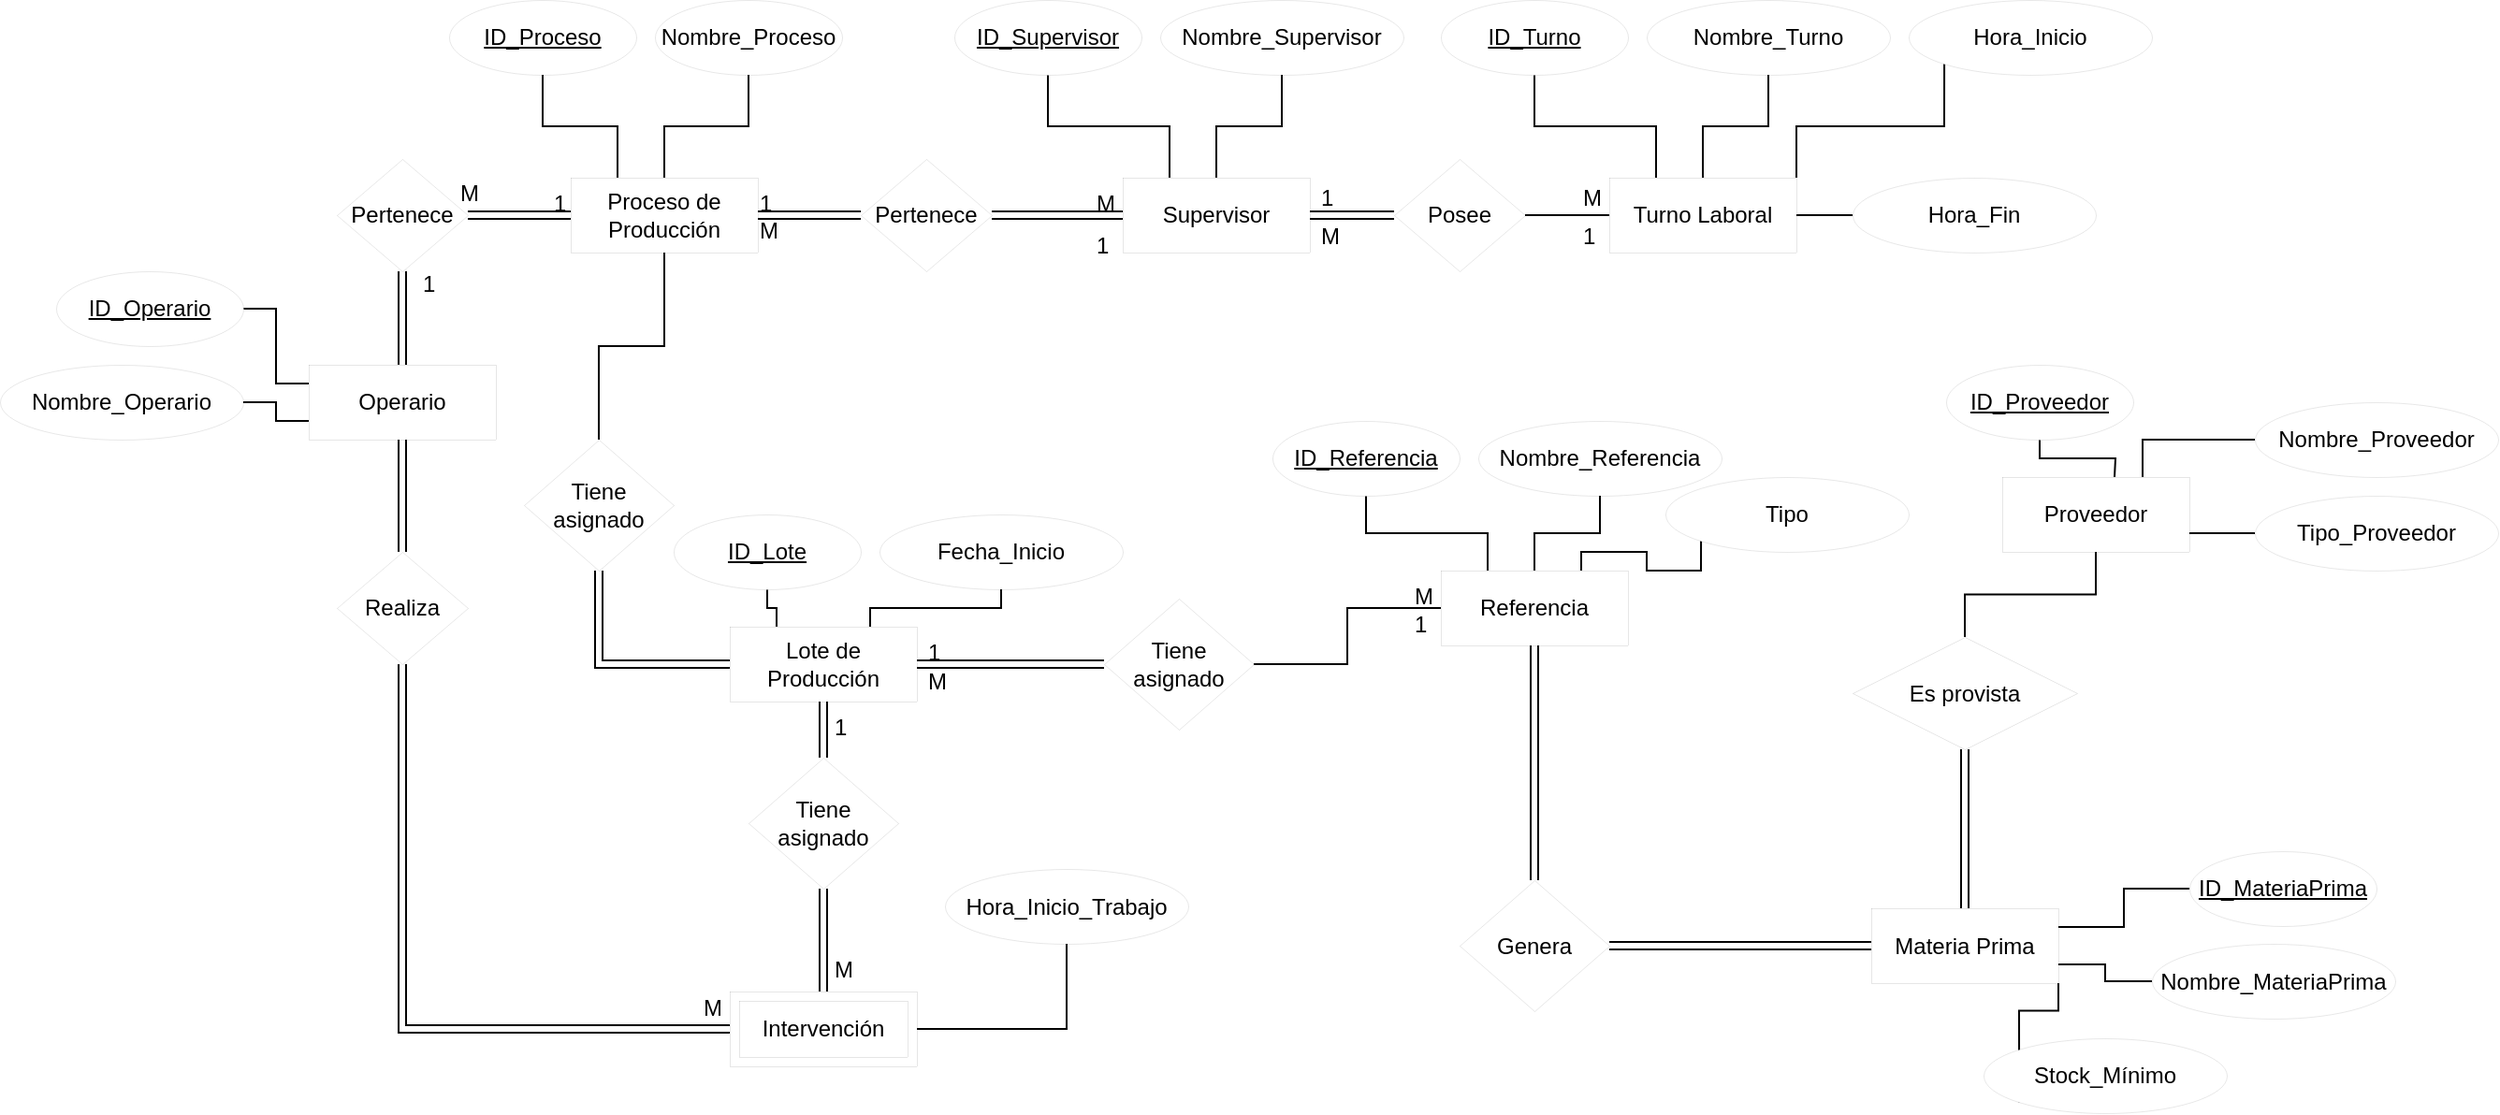 <mxfile version="20.8.23" type="github" pages="2">
  <diagram id="JAN-8_OlBslCBlcEPleI" name="Modelo Entidad Relación (Conceptual)">
    <mxGraphModel dx="2583" dy="955" grid="1" gridSize="10" guides="1" tooltips="1" connect="1" arrows="1" fold="1" page="1" pageScale="1" pageWidth="850" pageHeight="1100" math="0" shadow="0">
      <root>
        <mxCell id="0" />
        <mxCell id="1" parent="0" />
        <mxCell id="f3sFCD1UmdtiA7-tjXtM-2" value="Proceso de Producción" style="whiteSpace=wrap;html=1;align=center;dashed=1;dashPattern=12 12;strokeWidth=0;" vertex="1" parent="1">
          <mxGeometry x="175" y="580" width="100" height="40" as="geometry" />
        </mxCell>
        <mxCell id="QF-t9vaOwvS2G7b08hl--1" value="&lt;u&gt;ID_Proceso &lt;/u&gt;" style="ellipse;whiteSpace=wrap;html=1;align=center;dashed=1;dashPattern=12 12;strokeWidth=0;" vertex="1" parent="1">
          <mxGeometry x="110" y="485" width="100" height="40" as="geometry" />
        </mxCell>
        <mxCell id="QF-t9vaOwvS2G7b08hl--2" value="Nombre_Proceso" style="ellipse;whiteSpace=wrap;html=1;align=center;dashed=1;dashPattern=12 12;strokeWidth=0;" vertex="1" parent="1">
          <mxGeometry x="220" y="485" width="100" height="40" as="geometry" />
        </mxCell>
        <mxCell id="QF-t9vaOwvS2G7b08hl--4" value="" style="endArrow=none;html=1;rounded=0;exitX=0.25;exitY=0;exitDx=0;exitDy=0;entryX=0.5;entryY=1;entryDx=0;entryDy=0;edgeStyle=orthogonalEdgeStyle;elbow=vertical;" edge="1" parent="1" source="f3sFCD1UmdtiA7-tjXtM-2" target="QF-t9vaOwvS2G7b08hl--1">
          <mxGeometry relative="1" as="geometry">
            <mxPoint x="260" y="650" as="sourcePoint" />
            <mxPoint x="420" y="650" as="targetPoint" />
          </mxGeometry>
        </mxCell>
        <mxCell id="QF-t9vaOwvS2G7b08hl--5" value="" style="endArrow=none;html=1;rounded=0;exitX=0.5;exitY=0;exitDx=0;exitDy=0;entryX=0.5;entryY=1;entryDx=0;entryDy=0;edgeStyle=orthogonalEdgeStyle;" edge="1" parent="1" source="f3sFCD1UmdtiA7-tjXtM-2" target="QF-t9vaOwvS2G7b08hl--2">
          <mxGeometry relative="1" as="geometry">
            <mxPoint x="285" y="560" as="sourcePoint" />
            <mxPoint x="210" y="480" as="targetPoint" />
          </mxGeometry>
        </mxCell>
        <mxCell id="QF-t9vaOwvS2G7b08hl--6" value="Supervisor" style="whiteSpace=wrap;html=1;align=center;dashed=1;dashPattern=12 12;strokeWidth=0;" vertex="1" parent="1">
          <mxGeometry x="470" y="580" width="100" height="40" as="geometry" />
        </mxCell>
        <mxCell id="QF-t9vaOwvS2G7b08hl--8" value="Nombre_Supervisor" style="ellipse;whiteSpace=wrap;html=1;align=center;dashed=1;dashPattern=12 12;strokeWidth=0;" vertex="1" parent="1">
          <mxGeometry x="490" y="485" width="130" height="40" as="geometry" />
        </mxCell>
        <mxCell id="QF-t9vaOwvS2G7b08hl--9" value="" style="endArrow=none;html=1;rounded=0;exitX=0.25;exitY=0;exitDx=0;exitDy=0;entryX=0.5;entryY=1;entryDx=0;entryDy=0;edgeStyle=orthogonalEdgeStyle;" edge="1" parent="1" source="QF-t9vaOwvS2G7b08hl--6" target="QF-t9vaOwvS2G7b08hl--11">
          <mxGeometry relative="1" as="geometry">
            <mxPoint x="510" y="670" as="sourcePoint" />
            <mxPoint x="670" y="670" as="targetPoint" />
          </mxGeometry>
        </mxCell>
        <mxCell id="QF-t9vaOwvS2G7b08hl--10" value="" style="endArrow=none;html=1;rounded=0;exitX=0.5;exitY=0;exitDx=0;exitDy=0;entryX=0.5;entryY=1;entryDx=0;entryDy=0;edgeStyle=orthogonalEdgeStyle;" edge="1" parent="1" source="QF-t9vaOwvS2G7b08hl--6" target="QF-t9vaOwvS2G7b08hl--8">
          <mxGeometry relative="1" as="geometry">
            <mxPoint x="535" y="580" as="sourcePoint" />
            <mxPoint x="460" y="500" as="targetPoint" />
          </mxGeometry>
        </mxCell>
        <mxCell id="QF-t9vaOwvS2G7b08hl--11" value="ID_Supervisor " style="ellipse;whiteSpace=wrap;html=1;align=center;fontStyle=4;dashed=1;dashPattern=12 12;strokeWidth=0;" vertex="1" parent="1">
          <mxGeometry x="380" y="485" width="100" height="40" as="geometry" />
        </mxCell>
        <mxCell id="QF-t9vaOwvS2G7b08hl--27" value="Lote de Producción" style="whiteSpace=wrap;html=1;align=center;dashed=1;dashPattern=12 12;strokeWidth=0;" vertex="1" parent="1">
          <mxGeometry x="260" y="820" width="100" height="40" as="geometry" />
        </mxCell>
        <mxCell id="QF-t9vaOwvS2G7b08hl--28" value="Fecha_Inicio" style="ellipse;whiteSpace=wrap;html=1;align=center;dashed=1;dashPattern=12 12;strokeWidth=0;" vertex="1" parent="1">
          <mxGeometry x="340" y="760" width="130" height="40" as="geometry" />
        </mxCell>
        <mxCell id="QF-t9vaOwvS2G7b08hl--29" value="" style="endArrow=none;html=1;rounded=0;exitX=0.25;exitY=0;exitDx=0;exitDy=0;entryX=0.5;entryY=1;entryDx=0;entryDy=0;edgeStyle=orthogonalEdgeStyle;" edge="1" parent="1" source="QF-t9vaOwvS2G7b08hl--27" target="QF-t9vaOwvS2G7b08hl--31">
          <mxGeometry relative="1" as="geometry">
            <mxPoint x="300" y="910" as="sourcePoint" />
            <mxPoint x="460" y="910" as="targetPoint" />
          </mxGeometry>
        </mxCell>
        <mxCell id="QF-t9vaOwvS2G7b08hl--30" value="" style="endArrow=none;html=1;rounded=0;exitX=0.75;exitY=0;exitDx=0;exitDy=0;entryX=0.5;entryY=1;entryDx=0;entryDy=0;edgeStyle=orthogonalEdgeStyle;" edge="1" parent="1" source="QF-t9vaOwvS2G7b08hl--27" target="QF-t9vaOwvS2G7b08hl--28">
          <mxGeometry relative="1" as="geometry">
            <mxPoint x="325" y="820" as="sourcePoint" />
            <mxPoint x="250" y="740" as="targetPoint" />
            <Array as="points">
              <mxPoint x="335" y="810" />
              <mxPoint x="405" y="810" />
            </Array>
          </mxGeometry>
        </mxCell>
        <mxCell id="QF-t9vaOwvS2G7b08hl--31" value="ID_Lote" style="ellipse;whiteSpace=wrap;html=1;align=center;fontStyle=4;dashed=1;dashPattern=12 12;strokeWidth=0;" vertex="1" parent="1">
          <mxGeometry x="230" y="760" width="100" height="40" as="geometry" />
        </mxCell>
        <mxCell id="QF-t9vaOwvS2G7b08hl--36" value="Referencia" style="whiteSpace=wrap;html=1;align=center;dashed=1;dashPattern=12 12;strokeWidth=0;" vertex="1" parent="1">
          <mxGeometry x="640" y="790" width="100" height="40" as="geometry" />
        </mxCell>
        <mxCell id="QF-t9vaOwvS2G7b08hl--37" value="Nombre_Referencia" style="ellipse;whiteSpace=wrap;html=1;align=center;dashed=1;dashPattern=12 12;strokeWidth=0;" vertex="1" parent="1">
          <mxGeometry x="660" y="710" width="130" height="40" as="geometry" />
        </mxCell>
        <mxCell id="QF-t9vaOwvS2G7b08hl--38" value="" style="endArrow=none;html=1;rounded=0;exitX=0.25;exitY=0;exitDx=0;exitDy=0;entryX=0.5;entryY=1;entryDx=0;entryDy=0;edgeStyle=orthogonalEdgeStyle;" edge="1" parent="1" source="QF-t9vaOwvS2G7b08hl--36" target="QF-t9vaOwvS2G7b08hl--40">
          <mxGeometry relative="1" as="geometry">
            <mxPoint x="680" y="880" as="sourcePoint" />
            <mxPoint x="840" y="880" as="targetPoint" />
          </mxGeometry>
        </mxCell>
        <mxCell id="QF-t9vaOwvS2G7b08hl--39" value="" style="endArrow=none;html=1;rounded=0;exitX=0.5;exitY=0;exitDx=0;exitDy=0;entryX=0.5;entryY=1;entryDx=0;entryDy=0;edgeStyle=orthogonalEdgeStyle;" edge="1" parent="1" source="QF-t9vaOwvS2G7b08hl--36" target="QF-t9vaOwvS2G7b08hl--37">
          <mxGeometry relative="1" as="geometry">
            <mxPoint x="705" y="790" as="sourcePoint" />
            <mxPoint x="630" y="710" as="targetPoint" />
          </mxGeometry>
        </mxCell>
        <mxCell id="QF-t9vaOwvS2G7b08hl--40" value="ID_Referencia" style="ellipse;whiteSpace=wrap;html=1;align=center;fontStyle=4;dashed=1;dashPattern=12 12;strokeWidth=0;" vertex="1" parent="1">
          <mxGeometry x="550" y="710" width="100" height="40" as="geometry" />
        </mxCell>
        <mxCell id="QF-t9vaOwvS2G7b08hl--43" value="" style="endArrow=none;html=1;rounded=0;exitX=0.75;exitY=0;exitDx=0;exitDy=0;entryX=0;entryY=1;entryDx=0;entryDy=0;edgeStyle=orthogonalEdgeStyle;" edge="1" parent="1" source="QF-t9vaOwvS2G7b08hl--36" target="QF-t9vaOwvS2G7b08hl--46">
          <mxGeometry relative="1" as="geometry">
            <mxPoint x="760" y="870" as="sourcePoint" />
            <mxPoint x="780" y="730" as="targetPoint" />
          </mxGeometry>
        </mxCell>
        <mxCell id="QF-t9vaOwvS2G7b08hl--46" value="Tipo" style="ellipse;whiteSpace=wrap;html=1;align=center;dashed=1;dashPattern=12 12;strokeWidth=0;" vertex="1" parent="1">
          <mxGeometry x="760" y="740" width="130" height="40" as="geometry" />
        </mxCell>
        <mxCell id="QF-t9vaOwvS2G7b08hl--48" value="Operario" style="whiteSpace=wrap;html=1;align=center;dashed=1;dashPattern=12 12;strokeWidth=0;" vertex="1" parent="1">
          <mxGeometry x="35" y="680" width="100" height="40" as="geometry" />
        </mxCell>
        <mxCell id="QF-t9vaOwvS2G7b08hl--49" value="Nombre_Operario" style="ellipse;whiteSpace=wrap;html=1;align=center;dashed=1;dashPattern=12 12;strokeWidth=0;" vertex="1" parent="1">
          <mxGeometry x="-130" y="680" width="130" height="40" as="geometry" />
        </mxCell>
        <mxCell id="QF-t9vaOwvS2G7b08hl--50" value="" style="endArrow=none;html=1;rounded=0;exitX=0;exitY=0.25;exitDx=0;exitDy=0;entryX=1;entryY=0.5;entryDx=0;entryDy=0;edgeStyle=orthogonalEdgeStyle;" edge="1" parent="1" source="QF-t9vaOwvS2G7b08hl--48" target="QF-t9vaOwvS2G7b08hl--52">
          <mxGeometry relative="1" as="geometry">
            <mxPoint x="-95" y="670" as="sourcePoint" />
            <mxPoint x="65" y="670" as="targetPoint" />
          </mxGeometry>
        </mxCell>
        <mxCell id="QF-t9vaOwvS2G7b08hl--51" value="" style="endArrow=none;html=1;rounded=0;exitX=0;exitY=0.75;exitDx=0;exitDy=0;entryX=1;entryY=0.5;entryDx=0;entryDy=0;edgeStyle=orthogonalEdgeStyle;" edge="1" parent="1" source="QF-t9vaOwvS2G7b08hl--48" target="QF-t9vaOwvS2G7b08hl--49">
          <mxGeometry relative="1" as="geometry">
            <mxPoint x="-70" y="580" as="sourcePoint" />
            <mxPoint x="-145" y="500" as="targetPoint" />
          </mxGeometry>
        </mxCell>
        <mxCell id="QF-t9vaOwvS2G7b08hl--52" value="ID_Operario" style="ellipse;whiteSpace=wrap;html=1;align=center;fontStyle=4;dashed=1;dashPattern=12 12;strokeWidth=0;" vertex="1" parent="1">
          <mxGeometry x="-100" y="630" width="100" height="40" as="geometry" />
        </mxCell>
        <mxCell id="QF-t9vaOwvS2G7b08hl--58" value="Turno Laboral" style="whiteSpace=wrap;html=1;align=center;dashed=1;dashPattern=12 12;strokeWidth=0;" vertex="1" parent="1">
          <mxGeometry x="730" y="580" width="100" height="40" as="geometry" />
        </mxCell>
        <mxCell id="QF-t9vaOwvS2G7b08hl--59" value="Nombre_Turno" style="ellipse;whiteSpace=wrap;html=1;align=center;dashed=1;dashPattern=12 12;strokeWidth=0;" vertex="1" parent="1">
          <mxGeometry x="750" y="485" width="130" height="40" as="geometry" />
        </mxCell>
        <mxCell id="QF-t9vaOwvS2G7b08hl--60" value="" style="endArrow=none;html=1;rounded=0;exitX=0.25;exitY=0;exitDx=0;exitDy=0;entryX=0.5;entryY=1;entryDx=0;entryDy=0;edgeStyle=orthogonalEdgeStyle;" edge="1" parent="1" source="QF-t9vaOwvS2G7b08hl--58" target="QF-t9vaOwvS2G7b08hl--62">
          <mxGeometry relative="1" as="geometry">
            <mxPoint x="770" y="695" as="sourcePoint" />
            <mxPoint x="930" y="695" as="targetPoint" />
          </mxGeometry>
        </mxCell>
        <mxCell id="QF-t9vaOwvS2G7b08hl--61" value="" style="endArrow=none;html=1;rounded=0;exitX=0.5;exitY=0;exitDx=0;exitDy=0;entryX=0.5;entryY=1;entryDx=0;entryDy=0;edgeStyle=orthogonalEdgeStyle;" edge="1" parent="1" source="QF-t9vaOwvS2G7b08hl--58" target="QF-t9vaOwvS2G7b08hl--59">
          <mxGeometry relative="1" as="geometry">
            <mxPoint x="795" y="605" as="sourcePoint" />
            <mxPoint x="720" y="525" as="targetPoint" />
          </mxGeometry>
        </mxCell>
        <mxCell id="QF-t9vaOwvS2G7b08hl--62" value="ID_Turno" style="ellipse;whiteSpace=wrap;html=1;align=center;fontStyle=4;dashed=1;dashPattern=12 12;strokeWidth=0;" vertex="1" parent="1">
          <mxGeometry x="640" y="485" width="100" height="40" as="geometry" />
        </mxCell>
        <mxCell id="QF-t9vaOwvS2G7b08hl--63" value="" style="endArrow=none;html=1;rounded=0;exitX=1;exitY=0.5;exitDx=0;exitDy=0;edgeStyle=orthogonalEdgeStyle;" edge="1" parent="1" source="QF-t9vaOwvS2G7b08hl--58" target="QF-t9vaOwvS2G7b08hl--66">
          <mxGeometry relative="1" as="geometry">
            <mxPoint x="740" y="825" as="sourcePoint" />
            <mxPoint x="870" y="595" as="targetPoint" />
          </mxGeometry>
        </mxCell>
        <mxCell id="QF-t9vaOwvS2G7b08hl--64" value="" style="endArrow=none;html=1;rounded=0;exitX=1;exitY=0;exitDx=0;exitDy=0;entryX=0;entryY=1;entryDx=0;entryDy=0;edgeStyle=orthogonalEdgeStyle;" edge="1" parent="1" source="QF-t9vaOwvS2G7b08hl--58" target="QF-t9vaOwvS2G7b08hl--65">
          <mxGeometry relative="1" as="geometry">
            <mxPoint x="850" y="685" as="sourcePoint" />
            <mxPoint x="870" y="545" as="targetPoint" />
          </mxGeometry>
        </mxCell>
        <mxCell id="QF-t9vaOwvS2G7b08hl--65" value="Hora_Inicio" style="ellipse;whiteSpace=wrap;html=1;align=center;dashed=1;dashPattern=12 12;strokeWidth=0;" vertex="1" parent="1">
          <mxGeometry x="890" y="485" width="130" height="40" as="geometry" />
        </mxCell>
        <mxCell id="QF-t9vaOwvS2G7b08hl--66" value="Hora_Fin" style="ellipse;whiteSpace=wrap;html=1;align=center;dashed=1;dashPattern=12 12;strokeWidth=0;" vertex="1" parent="1">
          <mxGeometry x="860" y="580" width="130" height="40" as="geometry" />
        </mxCell>
        <mxCell id="QF-t9vaOwvS2G7b08hl--67" value="Materia Prima" style="whiteSpace=wrap;html=1;align=center;dashed=1;dashPattern=12 12;strokeWidth=0;" vertex="1" parent="1">
          <mxGeometry x="870" y="970.5" width="100" height="40" as="geometry" />
        </mxCell>
        <mxCell id="QF-t9vaOwvS2G7b08hl--68" value="Nombre_MateriaPrima" style="ellipse;whiteSpace=wrap;html=1;align=center;dashed=1;dashPattern=12 12;strokeWidth=0;" vertex="1" parent="1">
          <mxGeometry x="1020" y="989.5" width="130" height="40" as="geometry" />
        </mxCell>
        <mxCell id="QF-t9vaOwvS2G7b08hl--69" value="" style="endArrow=none;html=1;rounded=0;exitX=1;exitY=0.25;exitDx=0;exitDy=0;entryX=0;entryY=0.5;entryDx=0;entryDy=0;edgeStyle=orthogonalEdgeStyle;" edge="1" parent="1" source="QF-t9vaOwvS2G7b08hl--67" target="QF-t9vaOwvS2G7b08hl--71">
          <mxGeometry relative="1" as="geometry">
            <mxPoint x="940" y="1060.5" as="sourcePoint" />
            <mxPoint x="1100" y="1060.5" as="targetPoint" />
          </mxGeometry>
        </mxCell>
        <mxCell id="QF-t9vaOwvS2G7b08hl--70" value="" style="endArrow=none;html=1;rounded=0;exitX=1;exitY=0.75;exitDx=0;exitDy=0;entryX=0;entryY=0.5;entryDx=0;entryDy=0;edgeStyle=orthogonalEdgeStyle;" edge="1" parent="1" source="QF-t9vaOwvS2G7b08hl--67" target="QF-t9vaOwvS2G7b08hl--68">
          <mxGeometry relative="1" as="geometry">
            <mxPoint x="965" y="970.5" as="sourcePoint" />
            <mxPoint x="890" y="890.5" as="targetPoint" />
          </mxGeometry>
        </mxCell>
        <mxCell id="QF-t9vaOwvS2G7b08hl--71" value="ID_MateriaPrima " style="ellipse;whiteSpace=wrap;html=1;align=center;fontStyle=4;dashed=1;dashPattern=12 12;strokeWidth=0;" vertex="1" parent="1">
          <mxGeometry x="1040" y="940" width="100" height="40" as="geometry" />
        </mxCell>
        <mxCell id="QF-t9vaOwvS2G7b08hl--73" value="" style="endArrow=none;html=1;rounded=0;exitX=1;exitY=1;exitDx=0;exitDy=0;entryX=0;entryY=1;entryDx=0;entryDy=0;edgeStyle=orthogonalEdgeStyle;" edge="1" parent="1" source="QF-t9vaOwvS2G7b08hl--67" target="QF-t9vaOwvS2G7b08hl--74">
          <mxGeometry relative="1" as="geometry">
            <mxPoint x="1020" y="1050.5" as="sourcePoint" />
            <mxPoint x="1040" y="910.5" as="targetPoint" />
          </mxGeometry>
        </mxCell>
        <mxCell id="QF-t9vaOwvS2G7b08hl--74" value="Stock_Mínimo" style="ellipse;whiteSpace=wrap;html=1;align=center;dashed=1;dashPattern=12 12;strokeWidth=0;" vertex="1" parent="1">
          <mxGeometry x="930" y="1040" width="130" height="40" as="geometry" />
        </mxCell>
        <mxCell id="QF-t9vaOwvS2G7b08hl--76" value="Proveedor" style="whiteSpace=wrap;html=1;align=center;dashed=1;dashPattern=12 12;strokeWidth=0;" vertex="1" parent="1">
          <mxGeometry x="940" y="740" width="100" height="40" as="geometry" />
        </mxCell>
        <mxCell id="QF-t9vaOwvS2G7b08hl--77" value="Nombre_Proveedor" style="ellipse;whiteSpace=wrap;html=1;align=center;dashed=1;dashPattern=12 12;strokeWidth=0;" vertex="1" parent="1">
          <mxGeometry x="1075" y="700" width="130" height="40" as="geometry" />
        </mxCell>
        <mxCell id="QF-t9vaOwvS2G7b08hl--78" value="" style="endArrow=none;html=1;rounded=0;entryX=0.5;entryY=1;entryDx=0;entryDy=0;edgeStyle=orthogonalEdgeStyle;" edge="1" parent="1" target="QF-t9vaOwvS2G7b08hl--80">
          <mxGeometry relative="1" as="geometry">
            <mxPoint x="1000" y="740" as="sourcePoint" />
            <mxPoint x="1140" y="830" as="targetPoint" />
          </mxGeometry>
        </mxCell>
        <mxCell id="QF-t9vaOwvS2G7b08hl--79" value="" style="endArrow=none;html=1;rounded=0;exitX=0.75;exitY=0;exitDx=0;exitDy=0;entryX=0;entryY=0.5;entryDx=0;entryDy=0;edgeStyle=orthogonalEdgeStyle;" edge="1" parent="1" source="QF-t9vaOwvS2G7b08hl--76" target="QF-t9vaOwvS2G7b08hl--77">
          <mxGeometry relative="1" as="geometry">
            <mxPoint x="1005" y="740" as="sourcePoint" />
            <mxPoint x="930" y="660" as="targetPoint" />
          </mxGeometry>
        </mxCell>
        <mxCell id="QF-t9vaOwvS2G7b08hl--80" value="ID_Proveedor " style="ellipse;whiteSpace=wrap;html=1;align=center;fontStyle=4;dashed=1;dashPattern=12 12;strokeWidth=0;" vertex="1" parent="1">
          <mxGeometry x="910" y="680" width="100" height="40" as="geometry" />
        </mxCell>
        <mxCell id="QF-t9vaOwvS2G7b08hl--81" value="" style="endArrow=none;html=1;rounded=0;entryX=0;entryY=0.5;entryDx=0;entryDy=0;edgeStyle=orthogonalEdgeStyle;exitX=1;exitY=0.75;exitDx=0;exitDy=0;" edge="1" parent="1" source="QF-t9vaOwvS2G7b08hl--76" target="QF-t9vaOwvS2G7b08hl--82">
          <mxGeometry relative="1" as="geometry">
            <mxPoint x="1015" y="740" as="sourcePoint" />
            <mxPoint x="1109.122" y="664.168" as="targetPoint" />
          </mxGeometry>
        </mxCell>
        <mxCell id="QF-t9vaOwvS2G7b08hl--82" value="Tipo_Proveedor " style="ellipse;whiteSpace=wrap;html=1;align=center;dashed=1;dashPattern=12 12;strokeWidth=0;" vertex="1" parent="1">
          <mxGeometry x="1075" y="750" width="130" height="40" as="geometry" />
        </mxCell>
        <mxCell id="QF-t9vaOwvS2G7b08hl--83" value="Intervención" style="shape=ext;margin=3;double=1;whiteSpace=wrap;html=1;align=center;dashed=1;strokeWidth=0;" vertex="1" parent="1">
          <mxGeometry x="260" y="1015" width="100" height="40" as="geometry" />
        </mxCell>
        <mxCell id="QF-t9vaOwvS2G7b08hl--84" value="Hora_Inicio_Trabajo" style="ellipse;whiteSpace=wrap;html=1;align=center;dashed=1;dashPattern=12 12;strokeWidth=0;" vertex="1" parent="1">
          <mxGeometry x="375" y="949.5" width="130" height="40" as="geometry" />
        </mxCell>
        <mxCell id="QF-t9vaOwvS2G7b08hl--85" value="" style="endArrow=none;html=1;rounded=0;edgeStyle=orthogonalEdgeStyle;exitX=1;exitY=0.5;exitDx=0;exitDy=0;" edge="1" parent="1" source="QF-t9vaOwvS2G7b08hl--83" target="QF-t9vaOwvS2G7b08hl--84">
          <mxGeometry relative="1" as="geometry">
            <mxPoint x="110" y="1040.0" as="sourcePoint" />
            <mxPoint x="46.98" y="1122" as="targetPoint" />
          </mxGeometry>
        </mxCell>
        <mxCell id="QF-t9vaOwvS2G7b08hl--86" value="Es provista" style="shape=rhombus;perimeter=rhombusPerimeter;whiteSpace=wrap;html=1;align=center;dashed=1;strokeWidth=0;" vertex="1" parent="1">
          <mxGeometry x="860" y="825.5" width="120" height="60" as="geometry" />
        </mxCell>
        <mxCell id="QF-t9vaOwvS2G7b08hl--87" value="" style="shape=link;html=1;rounded=0;elbow=vertical;entryX=0.5;entryY=0;entryDx=0;entryDy=0;exitX=0.5;exitY=1;exitDx=0;exitDy=0;edgeStyle=orthogonalEdgeStyle;" edge="1" parent="1" source="QF-t9vaOwvS2G7b08hl--86" target="QF-t9vaOwvS2G7b08hl--67">
          <mxGeometry relative="1" as="geometry">
            <mxPoint x="920" y="1149.05" as="sourcePoint" />
            <mxPoint x="1080" y="1149.05" as="targetPoint" />
            <Array as="points">
              <mxPoint x="920" y="910" />
              <mxPoint x="920" y="910" />
            </Array>
          </mxGeometry>
        </mxCell>
        <mxCell id="QF-t9vaOwvS2G7b08hl--90" value="" style="endArrow=none;html=1;rounded=0;edgeStyle=orthogonalEdgeStyle;entryX=0.5;entryY=1;entryDx=0;entryDy=0;exitX=0.5;exitY=0;exitDx=0;exitDy=0;" edge="1" parent="1" source="QF-t9vaOwvS2G7b08hl--86" target="QF-t9vaOwvS2G7b08hl--76">
          <mxGeometry relative="1" as="geometry">
            <mxPoint x="1260" y="965" as="sourcePoint" />
            <mxPoint x="1240" y="905" as="targetPoint" />
          </mxGeometry>
        </mxCell>
        <mxCell id="QF-t9vaOwvS2G7b08hl--91" value="Pertenece" style="shape=rhombus;perimeter=rhombusPerimeter;whiteSpace=wrap;html=1;align=center;dashed=1;strokeWidth=0;" vertex="1" parent="1">
          <mxGeometry x="330" y="570" width="70" height="60" as="geometry" />
        </mxCell>
        <mxCell id="QF-t9vaOwvS2G7b08hl--92" value="" style="shape=link;html=1;rounded=0;elbow=vertical;exitX=1;exitY=0.5;exitDx=0;exitDy=0;" edge="1" parent="1" source="f3sFCD1UmdtiA7-tjXtM-2" target="QF-t9vaOwvS2G7b08hl--91">
          <mxGeometry relative="1" as="geometry">
            <mxPoint x="450" y="520" as="sourcePoint" />
            <mxPoint x="610" y="520" as="targetPoint" />
          </mxGeometry>
        </mxCell>
        <mxCell id="QF-t9vaOwvS2G7b08hl--94" value="" style="shape=link;html=1;rounded=0;elbow=vertical;exitX=0;exitY=0.5;exitDx=0;exitDy=0;entryX=1;entryY=0.5;entryDx=0;entryDy=0;" edge="1" parent="1" source="QF-t9vaOwvS2G7b08hl--6" target="QF-t9vaOwvS2G7b08hl--91">
          <mxGeometry relative="1" as="geometry">
            <mxPoint x="320" y="590" as="sourcePoint" />
            <mxPoint x="375.32" y="608.02" as="targetPoint" />
          </mxGeometry>
        </mxCell>
        <mxCell id="QF-t9vaOwvS2G7b08hl--98" value="" style="resizable=0;html=1;align=right;verticalAlign=bottom;dashed=1;strokeWidth=0;" connectable="0" vertex="1" parent="1">
          <mxGeometry x="500" y="620" as="geometry">
            <mxPoint x="-268" y="-5" as="offset" />
          </mxGeometry>
        </mxCell>
        <mxCell id="QF-t9vaOwvS2G7b08hl--99" value="Posee" style="shape=rhombus;perimeter=rhombusPerimeter;whiteSpace=wrap;html=1;align=center;dashed=1;strokeWidth=0;" vertex="1" parent="1">
          <mxGeometry x="615" y="570" width="70" height="60" as="geometry" />
        </mxCell>
        <mxCell id="QF-t9vaOwvS2G7b08hl--100" value="" style="shape=link;html=1;rounded=0;elbow=vertical;exitX=1;exitY=0.5;exitDx=0;exitDy=0;entryX=0;entryY=0.5;entryDx=0;entryDy=0;" edge="1" parent="1" source="QF-t9vaOwvS2G7b08hl--6" target="QF-t9vaOwvS2G7b08hl--99">
          <mxGeometry relative="1" as="geometry">
            <mxPoint x="570" y="740" as="sourcePoint" />
            <mxPoint x="730" y="740" as="targetPoint" />
          </mxGeometry>
        </mxCell>
        <mxCell id="QF-t9vaOwvS2G7b08hl--104" value="" style="endArrow=none;html=1;rounded=0;elbow=vertical;exitX=1;exitY=0.5;exitDx=0;exitDy=0;" edge="1" parent="1" source="QF-t9vaOwvS2G7b08hl--99" target="QF-t9vaOwvS2G7b08hl--58">
          <mxGeometry relative="1" as="geometry">
            <mxPoint x="480" y="840" as="sourcePoint" />
            <mxPoint x="640" y="840" as="targetPoint" />
          </mxGeometry>
        </mxCell>
        <mxCell id="QF-t9vaOwvS2G7b08hl--108" value="" style="resizable=0;html=1;align=right;verticalAlign=bottom;dashed=1;strokeWidth=0;" connectable="0" vertex="1" parent="1">
          <mxGeometry x="550" y="560" as="geometry">
            <mxPoint x="68" y="42" as="offset" />
          </mxGeometry>
        </mxCell>
        <mxCell id="QF-t9vaOwvS2G7b08hl--111" value="Tiene asignado" style="shape=rhombus;perimeter=rhombusPerimeter;whiteSpace=wrap;html=1;align=center;dashed=1;strokeWidth=0;" vertex="1" parent="1">
          <mxGeometry x="150" y="720" width="80" height="70" as="geometry" />
        </mxCell>
        <mxCell id="QF-t9vaOwvS2G7b08hl--112" value="" style="endArrow=none;html=1;rounded=0;exitX=0.5;exitY=0;exitDx=0;exitDy=0;entryX=0.5;entryY=1;entryDx=0;entryDy=0;edgeStyle=orthogonalEdgeStyle;" edge="1" parent="1" source="QF-t9vaOwvS2G7b08hl--111" target="f3sFCD1UmdtiA7-tjXtM-2">
          <mxGeometry relative="1" as="geometry">
            <mxPoint x="180" y="740" as="sourcePoint" />
            <mxPoint x="415" y="635" as="targetPoint" />
          </mxGeometry>
        </mxCell>
        <mxCell id="QF-t9vaOwvS2G7b08hl--113" value="" style="shape=link;html=1;rounded=0;elbow=vertical;exitX=0;exitY=0.5;exitDx=0;exitDy=0;entryX=0.5;entryY=1;entryDx=0;entryDy=0;" edge="1" parent="1" source="QF-t9vaOwvS2G7b08hl--27" target="QF-t9vaOwvS2G7b08hl--111">
          <mxGeometry relative="1" as="geometry">
            <mxPoint x="490" y="470" as="sourcePoint" />
            <mxPoint x="420" y="470" as="targetPoint" />
            <Array as="points">
              <mxPoint x="190" y="840" />
            </Array>
          </mxGeometry>
        </mxCell>
        <mxCell id="QF-t9vaOwvS2G7b08hl--115" value="" style="resizable=0;html=1;align=right;verticalAlign=bottom;dashed=1;strokeWidth=0;" connectable="0" vertex="1" parent="1">
          <mxGeometry x="300.003" y="609.995" as="geometry">
            <mxPoint x="-65" y="24" as="offset" />
          </mxGeometry>
        </mxCell>
        <mxCell id="QF-t9vaOwvS2G7b08hl--118" value="Tiene asignado" style="shape=rhombus;perimeter=rhombusPerimeter;whiteSpace=wrap;html=1;align=center;dashed=1;strokeWidth=0;" vertex="1" parent="1">
          <mxGeometry x="460" y="805" width="80" height="70" as="geometry" />
        </mxCell>
        <mxCell id="QF-t9vaOwvS2G7b08hl--119" value="" style="shape=link;html=1;rounded=0;elbow=vertical;exitX=0;exitY=0.5;exitDx=0;exitDy=0;entryX=1;entryY=0.5;entryDx=0;entryDy=0;" edge="1" parent="1" source="QF-t9vaOwvS2G7b08hl--118" target="QF-t9vaOwvS2G7b08hl--27">
          <mxGeometry relative="1" as="geometry">
            <mxPoint x="270" y="850" as="sourcePoint" />
            <mxPoint x="100" y="673" as="targetPoint" />
            <Array as="points" />
          </mxGeometry>
        </mxCell>
        <mxCell id="QF-t9vaOwvS2G7b08hl--121" value="" style="resizable=0;html=1;align=right;verticalAlign=bottom;dashed=1;strokeWidth=0;" connectable="0" vertex="1" parent="1">
          <mxGeometry x="270" y="850.5" as="geometry">
            <mxPoint x="105" y="-16" as="offset" />
          </mxGeometry>
        </mxCell>
        <mxCell id="QF-t9vaOwvS2G7b08hl--123" value="" style="endArrow=none;html=1;rounded=0;elbow=vertical;entryX=0;entryY=0.5;entryDx=0;entryDy=0;exitX=1;exitY=0.5;exitDx=0;exitDy=0;edgeStyle=orthogonalEdgeStyle;" edge="1" parent="1" source="QF-t9vaOwvS2G7b08hl--118" target="QF-t9vaOwvS2G7b08hl--36">
          <mxGeometry relative="1" as="geometry">
            <mxPoint x="290" y="610" as="sourcePoint" />
            <mxPoint x="450" y="610" as="targetPoint" />
          </mxGeometry>
        </mxCell>
        <mxCell id="QF-t9vaOwvS2G7b08hl--124" value="Tiene asignado" style="shape=rhombus;perimeter=rhombusPerimeter;whiteSpace=wrap;html=1;align=center;dashed=1;strokeWidth=0;" vertex="1" parent="1">
          <mxGeometry x="270" y="890" width="80" height="70" as="geometry" />
        </mxCell>
        <mxCell id="QF-t9vaOwvS2G7b08hl--125" value="" style="shape=link;html=1;rounded=0;elbow=vertical;exitX=0.5;exitY=1;exitDx=0;exitDy=0;" edge="1" parent="1" source="QF-t9vaOwvS2G7b08hl--27" target="QF-t9vaOwvS2G7b08hl--124">
          <mxGeometry relative="1" as="geometry">
            <mxPoint x="460" y="890" as="sourcePoint" />
            <mxPoint x="620" y="890" as="targetPoint" />
          </mxGeometry>
        </mxCell>
        <mxCell id="QF-t9vaOwvS2G7b08hl--127" value="" style="shape=link;html=1;rounded=0;elbow=vertical;exitX=0.5;exitY=1;exitDx=0;exitDy=0;entryX=0.5;entryY=0;entryDx=0;entryDy=0;" edge="1" parent="1" source="QF-t9vaOwvS2G7b08hl--124" target="QF-t9vaOwvS2G7b08hl--83">
          <mxGeometry relative="1" as="geometry">
            <mxPoint x="320" y="870" as="sourcePoint" />
            <mxPoint x="320" y="900" as="targetPoint" />
          </mxGeometry>
        </mxCell>
        <mxCell id="QF-t9vaOwvS2G7b08hl--130" value="1" style="text;strokeColor=none;fillColor=none;spacingLeft=4;spacingRight=4;overflow=hidden;rotatable=0;points=[[0,0.5],[1,0.5]];portConstraint=eastwest;fontSize=12;" vertex="1" parent="1">
          <mxGeometry x="620" y="805" width="40" height="30" as="geometry" />
        </mxCell>
        <mxCell id="QF-t9vaOwvS2G7b08hl--131" value="M" style="text;strokeColor=none;fillColor=none;spacingLeft=4;spacingRight=4;overflow=hidden;rotatable=0;points=[[0,0.5],[1,0.5]];portConstraint=eastwest;fontSize=12;" vertex="1" parent="1">
          <mxGeometry x="360" y="835.5" width="40" height="30" as="geometry" />
        </mxCell>
        <mxCell id="QF-t9vaOwvS2G7b08hl--132" value="M" style="text;strokeColor=none;fillColor=none;spacingLeft=4;spacingRight=4;overflow=hidden;rotatable=0;points=[[0,0.5],[1,0.5]];portConstraint=eastwest;fontSize=12;" vertex="1" parent="1">
          <mxGeometry x="620" y="790" width="40" height="30" as="geometry" />
        </mxCell>
        <mxCell id="QF-t9vaOwvS2G7b08hl--133" value="Pertenece" style="shape=rhombus;perimeter=rhombusPerimeter;whiteSpace=wrap;html=1;align=center;dashed=1;strokeWidth=0;" vertex="1" parent="1">
          <mxGeometry x="50" y="570" width="70" height="60" as="geometry" />
        </mxCell>
        <mxCell id="QF-t9vaOwvS2G7b08hl--134" value="" style="shape=link;html=1;rounded=0;elbow=vertical;exitX=0.5;exitY=0;exitDx=0;exitDy=0;" edge="1" parent="1" source="QF-t9vaOwvS2G7b08hl--48" target="QF-t9vaOwvS2G7b08hl--133">
          <mxGeometry relative="1" as="geometry">
            <mxPoint x="-80" y="830" as="sourcePoint" />
            <mxPoint x="80" y="830" as="targetPoint" />
          </mxGeometry>
        </mxCell>
        <mxCell id="QF-t9vaOwvS2G7b08hl--135" value="" style="resizable=0;html=1;align=right;verticalAlign=bottom;dashed=1;strokeWidth=0;" connectable="0" vertex="1" parent="QF-t9vaOwvS2G7b08hl--134">
          <mxGeometry x="1" relative="1" as="geometry" />
        </mxCell>
        <mxCell id="QF-t9vaOwvS2G7b08hl--136" value="" style="shape=link;html=1;rounded=0;elbow=vertical;exitX=0;exitY=0.5;exitDx=0;exitDy=0;entryX=1;entryY=0.5;entryDx=0;entryDy=0;" edge="1" parent="1" source="f3sFCD1UmdtiA7-tjXtM-2" target="QF-t9vaOwvS2G7b08hl--133">
          <mxGeometry relative="1" as="geometry">
            <mxPoint x="-230" y="675" as="sourcePoint" />
            <mxPoint x="-60" y="675" as="targetPoint" />
          </mxGeometry>
        </mxCell>
        <mxCell id="QF-t9vaOwvS2G7b08hl--142" value="M" style="text;strokeColor=none;fillColor=none;spacingLeft=4;spacingRight=4;overflow=hidden;rotatable=0;points=[[0,0.5],[1,0.5]];portConstraint=eastwest;fontSize=12;" vertex="1" parent="1">
          <mxGeometry x="110" y="574.5" width="40" height="30" as="geometry" />
        </mxCell>
        <mxCell id="QF-t9vaOwvS2G7b08hl--143" value="1" style="text;strokeColor=none;fillColor=none;spacingLeft=4;spacingRight=4;overflow=hidden;rotatable=0;points=[[0,0.5],[1,0.5]];portConstraint=eastwest;fontSize=12;" vertex="1" parent="1">
          <mxGeometry x="160" y="580" width="40" height="30" as="geometry" />
        </mxCell>
        <mxCell id="QF-t9vaOwvS2G7b08hl--144" value="1" style="text;strokeColor=none;fillColor=none;spacingLeft=4;spacingRight=4;overflow=hidden;rotatable=0;points=[[0,0.5],[1,0.5]];portConstraint=eastwest;fontSize=12;" vertex="1" parent="1">
          <mxGeometry x="360" y="820" width="40" height="30" as="geometry" />
        </mxCell>
        <mxCell id="QF-t9vaOwvS2G7b08hl--145" value="1" style="text;strokeColor=none;fillColor=none;spacingLeft=4;spacingRight=4;overflow=hidden;rotatable=0;points=[[0,0.5],[1,0.5]];portConstraint=eastwest;fontSize=12;" vertex="1" parent="1">
          <mxGeometry x="270" y="580" width="40" height="30" as="geometry" />
        </mxCell>
        <mxCell id="QF-t9vaOwvS2G7b08hl--147" value="M" style="text;strokeColor=none;fillColor=none;spacingLeft=4;spacingRight=4;overflow=hidden;rotatable=0;points=[[0,0.5],[1,0.5]];portConstraint=eastwest;fontSize=12;" vertex="1" parent="1">
          <mxGeometry x="450" y="580" width="20" height="25.5" as="geometry" />
        </mxCell>
        <mxCell id="QF-t9vaOwvS2G7b08hl--148" value="1" style="text;strokeColor=none;fillColor=none;spacingLeft=4;spacingRight=4;overflow=hidden;rotatable=0;points=[[0,0.5],[1,0.5]];portConstraint=eastwest;fontSize=12;" vertex="1" parent="1">
          <mxGeometry x="450" y="602.25" width="20" height="15.5" as="geometry" />
        </mxCell>
        <mxCell id="QF-t9vaOwvS2G7b08hl--149" value="M" style="text;strokeColor=none;fillColor=none;spacingLeft=4;spacingRight=4;overflow=hidden;rotatable=0;points=[[0,0.5],[1,0.5]];portConstraint=eastwest;fontSize=12;" vertex="1" parent="1">
          <mxGeometry x="270" y="594.5" width="20" height="25.5" as="geometry" />
        </mxCell>
        <mxCell id="QF-t9vaOwvS2G7b08hl--150" value="M" style="text;strokeColor=none;fillColor=none;spacingLeft=4;spacingRight=4;overflow=hidden;rotatable=0;points=[[0,0.5],[1,0.5]];portConstraint=eastwest;fontSize=12;" vertex="1" parent="1">
          <mxGeometry x="710" y="576.75" width="20" height="25.5" as="geometry" />
        </mxCell>
        <mxCell id="QF-t9vaOwvS2G7b08hl--151" value="M" style="text;strokeColor=none;fillColor=none;spacingLeft=4;spacingRight=4;overflow=hidden;rotatable=0;points=[[0,0.5],[1,0.5]];portConstraint=eastwest;fontSize=12;" vertex="1" parent="1">
          <mxGeometry x="570" y="597.25" width="20" height="25.5" as="geometry" />
        </mxCell>
        <mxCell id="QF-t9vaOwvS2G7b08hl--152" value="1" style="text;strokeColor=none;fillColor=none;spacingLeft=4;spacingRight=4;overflow=hidden;rotatable=0;points=[[0,0.5],[1,0.5]];portConstraint=eastwest;fontSize=12;" vertex="1" parent="1">
          <mxGeometry x="570" y="576.75" width="20" height="25.5" as="geometry" />
        </mxCell>
        <mxCell id="QF-t9vaOwvS2G7b08hl--153" value="1" style="text;strokeColor=none;fillColor=none;spacingLeft=4;spacingRight=4;overflow=hidden;rotatable=0;points=[[0,0.5],[1,0.5]];portConstraint=eastwest;fontSize=12;" vertex="1" parent="1">
          <mxGeometry x="710" y="597.25" width="20" height="25.5" as="geometry" />
        </mxCell>
        <mxCell id="QF-t9vaOwvS2G7b08hl--154" value="Realiza" style="shape=rhombus;perimeter=rhombusPerimeter;whiteSpace=wrap;html=1;align=center;dashed=1;strokeWidth=0;" vertex="1" parent="1">
          <mxGeometry x="50" y="780" width="70" height="60" as="geometry" />
        </mxCell>
        <mxCell id="QF-t9vaOwvS2G7b08hl--155" value="" style="shape=link;html=1;rounded=0;elbow=vertical;entryX=0;entryY=0.5;entryDx=0;entryDy=0;exitX=0.5;exitY=1;exitDx=0;exitDy=0;edgeStyle=orthogonalEdgeStyle;" edge="1" parent="1" source="QF-t9vaOwvS2G7b08hl--154" target="QF-t9vaOwvS2G7b08hl--83">
          <mxGeometry relative="1" as="geometry">
            <mxPoint x="400" y="710" as="sourcePoint" />
            <mxPoint x="560" y="710" as="targetPoint" />
          </mxGeometry>
        </mxCell>
        <mxCell id="QF-t9vaOwvS2G7b08hl--157" value="" style="shape=link;html=1;rounded=0;elbow=vertical;exitX=0.5;exitY=0;exitDx=0;exitDy=0;entryX=0.5;entryY=1;entryDx=0;entryDy=0;" edge="1" parent="1" source="QF-t9vaOwvS2G7b08hl--154" target="QF-t9vaOwvS2G7b08hl--48">
          <mxGeometry relative="1" as="geometry">
            <mxPoint y="910" as="sourcePoint" />
            <mxPoint x="160" y="910" as="targetPoint" />
          </mxGeometry>
        </mxCell>
        <mxCell id="QF-t9vaOwvS2G7b08hl--159" value="M" style="text;strokeColor=none;fillColor=none;spacingLeft=4;spacingRight=4;overflow=hidden;rotatable=0;points=[[0,0.5],[1,0.5]];portConstraint=eastwest;fontSize=12;" vertex="1" parent="1">
          <mxGeometry x="310" y="989.5" width="20" height="25.5" as="geometry" />
        </mxCell>
        <mxCell id="QF-t9vaOwvS2G7b08hl--160" value="1" style="text;strokeColor=none;fillColor=none;spacingLeft=4;spacingRight=4;overflow=hidden;rotatable=0;points=[[0,0.5],[1,0.5]];portConstraint=eastwest;fontSize=12;" vertex="1" parent="1">
          <mxGeometry x="310" y="860" width="20" height="25.5" as="geometry" />
        </mxCell>
        <mxCell id="QF-t9vaOwvS2G7b08hl--161" value="M" style="text;strokeColor=none;fillColor=none;spacingLeft=4;spacingRight=4;overflow=hidden;rotatable=0;points=[[0,0.5],[1,0.5]];portConstraint=eastwest;fontSize=12;" vertex="1" parent="1">
          <mxGeometry x="240" y="1010" width="20" height="25.5" as="geometry" />
        </mxCell>
        <mxCell id="QF-t9vaOwvS2G7b08hl--162" value="1" style="text;strokeColor=none;fillColor=none;spacingLeft=4;spacingRight=4;overflow=hidden;rotatable=0;points=[[0,0.5],[1,0.5]];portConstraint=eastwest;fontSize=12;" vertex="1" parent="1">
          <mxGeometry x="90" y="622.75" width="20" height="25.5" as="geometry" />
        </mxCell>
        <mxCell id="QF-t9vaOwvS2G7b08hl--163" value="Genera" style="shape=rhombus;perimeter=rhombusPerimeter;whiteSpace=wrap;html=1;align=center;dashed=1;strokeWidth=0;" vertex="1" parent="1">
          <mxGeometry x="650" y="955.5" width="80" height="70" as="geometry" />
        </mxCell>
        <mxCell id="QF-t9vaOwvS2G7b08hl--164" value="" style="shape=link;html=1;rounded=0;elbow=vertical;exitX=0.5;exitY=1;exitDx=0;exitDy=0;entryX=0.5;entryY=0;entryDx=0;entryDy=0;" edge="1" parent="1" source="QF-t9vaOwvS2G7b08hl--36" target="QF-t9vaOwvS2G7b08hl--163">
          <mxGeometry relative="1" as="geometry">
            <mxPoint x="350" y="690" as="sourcePoint" />
            <mxPoint x="510" y="690" as="targetPoint" />
          </mxGeometry>
        </mxCell>
        <mxCell id="QF-t9vaOwvS2G7b08hl--166" value="" style="shape=link;html=1;rounded=0;elbow=vertical;exitX=0;exitY=0.5;exitDx=0;exitDy=0;entryX=1;entryY=0.5;entryDx=0;entryDy=0;" edge="1" parent="1" source="QF-t9vaOwvS2G7b08hl--67" target="QF-t9vaOwvS2G7b08hl--163">
          <mxGeometry relative="1" as="geometry">
            <mxPoint x="700" y="840" as="sourcePoint" />
            <mxPoint x="700" y="955" as="targetPoint" />
          </mxGeometry>
        </mxCell>
      </root>
    </mxGraphModel>
  </diagram>
  <diagram name="Modelo Relacional" id="e56a1550-8fbb-45ad-956c-1786394a9013">
    <mxGraphModel dx="1386" dy="764" grid="1" gridSize="10" guides="1" tooltips="1" connect="1" arrows="1" fold="1" page="1" pageScale="1" pageWidth="1100" pageHeight="850" background="none" math="0" shadow="0">
      <root>
        <mxCell id="0" />
        <mxCell id="1" parent="0" />
        <mxCell id="2e49270ec7c68f3f-1" value="Materia Prima" style="swimlane;html=1;fontStyle=0;childLayout=stackLayout;horizontal=1;startSize=26;fillColor=#e0e0e0;horizontalStack=0;resizeParent=1;resizeLast=0;collapsible=1;marginBottom=0;swimlaneFillColor=#ffffff;align=center;rounded=0;shadow=0;comic=0;labelBackgroundColor=none;strokeWidth=1;fontFamily=Verdana;fontSize=14" parent="1" vertex="1">
          <mxGeometry x="400" y="520" width="200" height="134" as="geometry" />
        </mxCell>
        <mxCell id="2e49270ec7c68f3f-4" value="ID_MateriaPrima" style="shape=partialRectangle;top=0;left=0;right=0;bottom=1;html=1;align=left;verticalAlign=middle;fillColor=none;spacingLeft=60;spacingRight=4;whiteSpace=wrap;overflow=hidden;rotatable=0;points=[[0,0.5],[1,0.5]];portConstraint=eastwest;dropTarget=0;fontStyle=1;" parent="2e49270ec7c68f3f-1" vertex="1">
          <mxGeometry y="26" width="200" height="30" as="geometry" />
        </mxCell>
        <mxCell id="2e49270ec7c68f3f-5" value="PK" style="shape=partialRectangle;fontStyle=1;top=0;left=0;bottom=0;html=1;fillColor=none;align=left;verticalAlign=middle;spacingLeft=4;spacingRight=4;whiteSpace=wrap;overflow=hidden;rotatable=0;points=[];portConstraint=eastwest;part=1;" parent="2e49270ec7c68f3f-4" vertex="1" connectable="0">
          <mxGeometry width="56" height="30" as="geometry" />
        </mxCell>
        <mxCell id="2e49270ec7c68f3f-6" value="Nombre_MateriaPrima" style="shape=partialRectangle;top=0;left=0;right=0;bottom=0;html=1;align=left;verticalAlign=top;fillColor=none;spacingLeft=60;spacingRight=4;whiteSpace=wrap;overflow=hidden;rotatable=0;points=[[0,0.5],[1,0.5]];portConstraint=eastwest;dropTarget=0;fontStyle=0" parent="2e49270ec7c68f3f-1" vertex="1">
          <mxGeometry y="56" width="200" height="26" as="geometry" />
        </mxCell>
        <mxCell id="2e49270ec7c68f3f-7" value="" style="shape=partialRectangle;top=0;left=0;bottom=0;html=1;fillColor=none;align=left;verticalAlign=top;spacingLeft=4;spacingRight=4;whiteSpace=wrap;overflow=hidden;rotatable=0;points=[];portConstraint=eastwest;part=1;fontStyle=0" parent="2e49270ec7c68f3f-6" vertex="1" connectable="0">
          <mxGeometry width="56" height="26" as="geometry" />
        </mxCell>
        <mxCell id="fy4hHdOukOvE0InsQ4Ln-7" value="Stock_Mínimo" style="shape=partialRectangle;top=0;left=0;right=0;bottom=0;html=1;align=left;verticalAlign=top;fillColor=none;spacingLeft=60;spacingRight=4;whiteSpace=wrap;overflow=hidden;rotatable=0;points=[[0,0.5],[1,0.5]];portConstraint=eastwest;dropTarget=0;fontStyle=0" vertex="1" parent="2e49270ec7c68f3f-1">
          <mxGeometry y="82" width="200" height="26" as="geometry" />
        </mxCell>
        <mxCell id="fy4hHdOukOvE0InsQ4Ln-8" value="" style="shape=partialRectangle;top=0;left=0;bottom=0;html=1;fillColor=none;align=left;verticalAlign=top;spacingLeft=4;spacingRight=4;whiteSpace=wrap;overflow=hidden;rotatable=0;points=[];portConstraint=eastwest;part=1;fontStyle=0" vertex="1" connectable="0" parent="fy4hHdOukOvE0InsQ4Ln-7">
          <mxGeometry width="56" height="26" as="geometry" />
        </mxCell>
        <mxCell id="fy4hHdOukOvE0InsQ4Ln-20" value="&lt;span&gt;ID_Proveedor&lt;/span&gt;" style="shape=partialRectangle;top=0;left=0;right=0;bottom=0;html=1;align=left;verticalAlign=top;fillColor=none;spacingLeft=60;spacingRight=4;whiteSpace=wrap;overflow=hidden;rotatable=0;points=[[0,0.5],[1,0.5]];portConstraint=eastwest;dropTarget=0;fontStyle=0" vertex="1" parent="2e49270ec7c68f3f-1">
          <mxGeometry y="108" width="200" height="26" as="geometry" />
        </mxCell>
        <mxCell id="fy4hHdOukOvE0InsQ4Ln-21" value="FK" style="shape=partialRectangle;top=0;left=0;bottom=0;html=1;fillColor=none;align=left;verticalAlign=top;spacingLeft=4;spacingRight=4;whiteSpace=wrap;overflow=hidden;rotatable=0;points=[];portConstraint=eastwest;part=1;fontStyle=0" vertex="1" connectable="0" parent="fy4hHdOukOvE0InsQ4Ln-20">
          <mxGeometry width="56" height="26" as="geometry" />
        </mxCell>
        <mxCell id="2e49270ec7c68f3f-8" value="Supervisor" style="swimlane;html=1;fontStyle=0;childLayout=stackLayout;horizontal=1;startSize=26;fillColor=#e0e0e0;horizontalStack=0;resizeParent=1;resizeLast=0;collapsible=1;marginBottom=0;swimlaneFillColor=#ffffff;align=center;rounded=0;shadow=0;comic=0;labelBackgroundColor=none;strokeWidth=1;fontFamily=Verdana;fontSize=14;swimlaneLine=1;" parent="1" vertex="1">
          <mxGeometry x="60" y="140" width="180" height="134" as="geometry" />
        </mxCell>
        <mxCell id="2e49270ec7c68f3f-9" value="ID_Supervisor " style="shape=partialRectangle;top=0;left=0;right=0;bottom=1;html=1;align=left;verticalAlign=middle;fillColor=none;spacingLeft=34;spacingRight=4;whiteSpace=wrap;overflow=hidden;rotatable=0;points=[[0,0.5],[1,0.5]];portConstraint=eastwest;dropTarget=0;fontStyle=1;" parent="2e49270ec7c68f3f-8" vertex="1">
          <mxGeometry y="26" width="180" height="30" as="geometry" />
        </mxCell>
        <mxCell id="2e49270ec7c68f3f-10" value="&lt;b&gt;PK&lt;/b&gt;" style="shape=partialRectangle;top=0;left=0;bottom=0;html=1;fillColor=none;align=left;verticalAlign=middle;spacingLeft=4;spacingRight=4;whiteSpace=wrap;overflow=hidden;rotatable=0;points=[];portConstraint=eastwest;part=1;labelPadding=0;fontStyle=0" parent="2e49270ec7c68f3f-9" vertex="1" connectable="0">
          <mxGeometry width="33" height="30" as="geometry" />
        </mxCell>
        <mxCell id="2e49270ec7c68f3f-11" value="Nombre_Supervisor" style="shape=partialRectangle;top=0;left=0;right=0;bottom=0;html=1;align=left;verticalAlign=top;fillColor=none;spacingLeft=34;spacingRight=4;whiteSpace=wrap;overflow=hidden;rotatable=0;points=[[0,0.5],[1,0.5]];portConstraint=eastwest;dropTarget=0;fontStyle=0" parent="2e49270ec7c68f3f-8" vertex="1">
          <mxGeometry y="56" width="180" height="26" as="geometry" />
        </mxCell>
        <mxCell id="2e49270ec7c68f3f-12" value="" style="shape=partialRectangle;top=0;left=0;bottom=0;html=1;fillColor=none;align=left;verticalAlign=top;spacingLeft=4;spacingRight=4;whiteSpace=wrap;overflow=hidden;rotatable=0;points=[];portConstraint=eastwest;part=1;fontStyle=0" parent="2e49270ec7c68f3f-11" vertex="1" connectable="0">
          <mxGeometry width="33" height="26" as="geometry" />
        </mxCell>
        <mxCell id="2e49270ec7c68f3f-13" value="&lt;span&gt;ID_Turno &lt;/span&gt;" style="shape=partialRectangle;top=0;left=0;right=0;bottom=0;html=1;align=left;verticalAlign=top;fillColor=none;spacingLeft=34;spacingRight=4;whiteSpace=wrap;overflow=hidden;rotatable=0;points=[[0,0.5],[1,0.5]];portConstraint=eastwest;dropTarget=0;fontStyle=0" parent="2e49270ec7c68f3f-8" vertex="1">
          <mxGeometry y="82" width="180" height="26" as="geometry" />
        </mxCell>
        <mxCell id="2e49270ec7c68f3f-14" value="FK1" style="shape=partialRectangle;top=0;left=0;bottom=0;html=1;fillColor=none;align=left;verticalAlign=top;spacingLeft=4;spacingRight=4;whiteSpace=wrap;overflow=hidden;rotatable=0;points=[];portConstraint=eastwest;part=1;fontStyle=0" parent="2e49270ec7c68f3f-13" vertex="1" connectable="0">
          <mxGeometry width="33" height="26" as="geometry" />
        </mxCell>
        <mxCell id="2e49270ec7c68f3f-15" value="&lt;span&gt;ID_Proceso &lt;/span&gt;" style="shape=partialRectangle;top=0;left=0;right=0;bottom=0;html=1;align=left;verticalAlign=top;fillColor=none;spacingLeft=34;spacingRight=4;whiteSpace=wrap;overflow=hidden;rotatable=0;points=[[0,0.5],[1,0.5]];portConstraint=eastwest;dropTarget=0;fontStyle=0" parent="2e49270ec7c68f3f-8" vertex="1">
          <mxGeometry y="108" width="180" height="26" as="geometry" />
        </mxCell>
        <mxCell id="2e49270ec7c68f3f-16" value="FK2" style="shape=partialRectangle;top=0;left=0;bottom=0;html=1;fillColor=none;align=left;verticalAlign=top;spacingLeft=4;spacingRight=4;whiteSpace=wrap;overflow=hidden;rotatable=0;points=[];portConstraint=eastwest;part=1;fontStyle=0" parent="2e49270ec7c68f3f-15" vertex="1" connectable="0">
          <mxGeometry width="33" height="26" as="geometry" />
        </mxCell>
        <mxCell id="2e49270ec7c68f3f-19" value="Operario" style="swimlane;html=1;fontStyle=0;childLayout=stackLayout;horizontal=1;startSize=26;fillColor=#e0e0e0;horizontalStack=0;resizeParent=1;resizeLast=0;collapsible=1;marginBottom=0;swimlaneFillColor=#ffffff;align=center;rounded=0;shadow=0;comic=0;labelBackgroundColor=none;strokeWidth=1;fontFamily=Verdana;fontSize=14" parent="1" vertex="1">
          <mxGeometry x="560" y="140" width="160" height="110" as="geometry" />
        </mxCell>
        <mxCell id="2e49270ec7c68f3f-20" value="ID_Operario " style="shape=partialRectangle;top=0;left=0;right=0;bottom=1;html=1;align=left;verticalAlign=middle;fillColor=none;spacingLeft=34;spacingRight=4;whiteSpace=wrap;overflow=hidden;rotatable=0;points=[[0,0.5],[1,0.5]];portConstraint=eastwest;dropTarget=0;fontStyle=1;" parent="2e49270ec7c68f3f-19" vertex="1">
          <mxGeometry y="26" width="160" height="30" as="geometry" />
        </mxCell>
        <mxCell id="2e49270ec7c68f3f-21" value="&lt;b&gt;PK&lt;/b&gt;" style="shape=partialRectangle;top=0;left=0;bottom=0;html=1;fillColor=none;align=left;verticalAlign=middle;spacingLeft=4;spacingRight=4;whiteSpace=wrap;overflow=hidden;rotatable=0;points=[];portConstraint=eastwest;part=1;fontStyle=0" parent="2e49270ec7c68f3f-20" vertex="1" connectable="0">
          <mxGeometry width="30" height="30" as="geometry" />
        </mxCell>
        <mxCell id="2e49270ec7c68f3f-22" value="Nombre_Operario" style="shape=partialRectangle;top=0;left=0;right=0;bottom=0;html=1;align=left;verticalAlign=top;fillColor=none;spacingLeft=34;spacingRight=4;whiteSpace=wrap;overflow=hidden;rotatable=0;points=[[0,0.5],[1,0.5]];portConstraint=eastwest;dropTarget=0;fontStyle=0" parent="2e49270ec7c68f3f-19" vertex="1">
          <mxGeometry y="56" width="160" height="26" as="geometry" />
        </mxCell>
        <mxCell id="2e49270ec7c68f3f-23" value="" style="shape=partialRectangle;top=0;left=0;bottom=0;html=1;fillColor=none;align=left;verticalAlign=top;spacingLeft=4;spacingRight=4;whiteSpace=wrap;overflow=hidden;rotatable=0;points=[];portConstraint=eastwest;part=1;fontStyle=0" parent="2e49270ec7c68f3f-22" vertex="1" connectable="0">
          <mxGeometry width="30" height="26" as="geometry" />
        </mxCell>
        <mxCell id="2e49270ec7c68f3f-24" value="ID_Proceso " style="shape=partialRectangle;top=0;left=0;right=0;bottom=0;html=1;align=left;verticalAlign=top;fillColor=none;spacingLeft=34;spacingRight=4;whiteSpace=wrap;overflow=hidden;rotatable=0;points=[[0,0.5],[1,0.5]];portConstraint=eastwest;dropTarget=0;fontStyle=0" parent="2e49270ec7c68f3f-19" vertex="1">
          <mxGeometry y="82" width="160" height="26" as="geometry" />
        </mxCell>
        <mxCell id="2e49270ec7c68f3f-25" value="FK" style="shape=partialRectangle;top=0;left=0;bottom=0;html=1;fillColor=none;align=left;verticalAlign=top;spacingLeft=4;spacingRight=4;whiteSpace=wrap;overflow=hidden;rotatable=0;points=[];portConstraint=eastwest;part=1;fontStyle=0" parent="2e49270ec7c68f3f-24" vertex="1" connectable="0">
          <mxGeometry width="30" height="26" as="geometry" />
        </mxCell>
        <mxCell id="2e49270ec7c68f3f-28" value="" style="shape=partialRectangle;top=0;left=0;right=0;bottom=0;html=1;align=left;verticalAlign=top;fillColor=none;spacingLeft=34;spacingRight=4;whiteSpace=wrap;overflow=hidden;rotatable=0;points=[[0,0.5],[1,0.5]];portConstraint=eastwest;dropTarget=0;fontStyle=0" parent="2e49270ec7c68f3f-19" vertex="1">
          <mxGeometry y="108" width="160" height="2" as="geometry" />
        </mxCell>
        <mxCell id="2e49270ec7c68f3f-29" value="" style="shape=partialRectangle;top=0;left=0;bottom=0;html=1;fillColor=none;align=left;verticalAlign=top;spacingLeft=4;spacingRight=4;whiteSpace=wrap;overflow=hidden;rotatable=0;points=[];portConstraint=eastwest;part=1;fontStyle=0" parent="2e49270ec7c68f3f-28" vertex="1" connectable="0">
          <mxGeometry width="30" height="2" as="geometry" />
        </mxCell>
        <mxCell id="2e49270ec7c68f3f-30" value="Proceso de Producción" style="swimlane;html=1;fontStyle=0;childLayout=stackLayout;horizontal=1;startSize=26;fillColor=#e0e0e0;horizontalStack=0;resizeParent=1;resizeLast=0;collapsible=1;marginBottom=0;swimlaneFillColor=#ffffff;align=center;rounded=0;shadow=0;comic=0;labelBackgroundColor=none;strokeWidth=1;fontFamily=Verdana;fontSize=14" parent="1" vertex="1">
          <mxGeometry x="150" y="333" width="200" height="92" as="geometry" />
        </mxCell>
        <mxCell id="2e49270ec7c68f3f-31" value="ID_Proceso " style="shape=partialRectangle;top=0;left=0;right=0;bottom=1;html=1;align=left;verticalAlign=middle;fillColor=none;spacingLeft=34;spacingRight=4;whiteSpace=wrap;overflow=hidden;rotatable=0;points=[[0,0.5],[1,0.5]];portConstraint=eastwest;dropTarget=0;fontStyle=1;" parent="2e49270ec7c68f3f-30" vertex="1">
          <mxGeometry y="26" width="200" height="30" as="geometry" />
        </mxCell>
        <mxCell id="2e49270ec7c68f3f-32" value="PK" style="shape=partialRectangle;top=0;left=0;bottom=0;html=1;fillColor=none;align=left;verticalAlign=middle;spacingLeft=4;spacingRight=4;whiteSpace=wrap;overflow=hidden;rotatable=0;points=[];portConstraint=eastwest;part=1;fontStyle=0" parent="2e49270ec7c68f3f-31" vertex="1" connectable="0">
          <mxGeometry width="30" height="30" as="geometry" />
        </mxCell>
        <mxCell id="2e49270ec7c68f3f-33" value="Nombre_Proceso" style="shape=partialRectangle;top=0;left=0;right=0;bottom=0;html=1;align=left;verticalAlign=top;fillColor=none;spacingLeft=34;spacingRight=4;whiteSpace=wrap;overflow=hidden;rotatable=0;points=[[0,0.5],[1,0.5]];portConstraint=eastwest;dropTarget=0;fontStyle=0" parent="2e49270ec7c68f3f-30" vertex="1">
          <mxGeometry y="56" width="200" height="26" as="geometry" />
        </mxCell>
        <mxCell id="2e49270ec7c68f3f-34" value="" style="shape=partialRectangle;top=0;left=0;bottom=0;html=1;fillColor=none;align=left;verticalAlign=top;spacingLeft=4;spacingRight=4;whiteSpace=wrap;overflow=hidden;rotatable=0;points=[];portConstraint=eastwest;part=1;fontStyle=0" parent="2e49270ec7c68f3f-33" vertex="1" connectable="0">
          <mxGeometry width="30" height="26" as="geometry" />
        </mxCell>
        <mxCell id="2e49270ec7c68f3f-39" value="" style="shape=partialRectangle;top=0;left=0;right=0;bottom=0;html=1;align=left;verticalAlign=top;fillColor=none;spacingLeft=34;spacingRight=4;whiteSpace=wrap;overflow=hidden;rotatable=0;points=[[0,0.5],[1,0.5]];portConstraint=eastwest;dropTarget=0;fontStyle=0" parent="2e49270ec7c68f3f-30" vertex="1">
          <mxGeometry y="82" width="200" height="10" as="geometry" />
        </mxCell>
        <mxCell id="2e49270ec7c68f3f-40" value="" style="shape=partialRectangle;top=0;left=0;bottom=0;html=1;fillColor=none;align=left;verticalAlign=top;spacingLeft=4;spacingRight=4;whiteSpace=wrap;overflow=hidden;rotatable=0;points=[];portConstraint=eastwest;part=1;fontStyle=0" parent="2e49270ec7c68f3f-39" vertex="1" connectable="0">
          <mxGeometry width="30" height="10" as="geometry" />
        </mxCell>
        <mxCell id="2e49270ec7c68f3f-41" value="Intervención" style="swimlane;html=1;fontStyle=0;childLayout=stackLayout;horizontal=1;startSize=26;fillColor=#e0e0e0;horizontalStack=0;resizeParent=1;resizeLast=0;collapsible=1;marginBottom=0;swimlaneFillColor=#ffffff;align=center;rounded=0;shadow=0;comic=0;labelBackgroundColor=none;strokeWidth=1;fontFamily=Verdana;fontSize=14" parent="1" vertex="1">
          <mxGeometry x="800" y="140" width="180" height="112" as="geometry" />
        </mxCell>
        <mxCell id="2e49270ec7c68f3f-42" value="ID_Lote " style="shape=partialRectangle;top=0;left=0;right=0;bottom=0;html=1;align=left;verticalAlign=middle;fillColor=none;spacingLeft=60;spacingRight=4;whiteSpace=wrap;overflow=hidden;rotatable=0;points=[[0,0.5],[1,0.5]];portConstraint=eastwest;dropTarget=0;fontStyle=1;" parent="2e49270ec7c68f3f-41" vertex="1">
          <mxGeometry y="26" width="180" height="30" as="geometry" />
        </mxCell>
        <mxCell id="2e49270ec7c68f3f-43" value="PK,FK1" style="shape=partialRectangle;fontStyle=1;top=0;left=0;bottom=0;html=1;fillColor=none;align=left;verticalAlign=middle;spacingLeft=4;spacingRight=4;whiteSpace=wrap;overflow=hidden;rotatable=0;points=[];portConstraint=eastwest;part=1;" parent="2e49270ec7c68f3f-42" vertex="1" connectable="0">
          <mxGeometry width="56" height="30" as="geometry" />
        </mxCell>
        <mxCell id="2e49270ec7c68f3f-44" value="ID_Operario " style="shape=partialRectangle;top=0;left=0;right=0;bottom=1;html=1;align=left;verticalAlign=middle;fillColor=none;spacingLeft=60;spacingRight=4;whiteSpace=wrap;overflow=hidden;rotatable=0;points=[[0,0.5],[1,0.5]];portConstraint=eastwest;dropTarget=0;fontStyle=1;" parent="2e49270ec7c68f3f-41" vertex="1">
          <mxGeometry y="56" width="180" height="30" as="geometry" />
        </mxCell>
        <mxCell id="2e49270ec7c68f3f-45" value="PK,FK2" style="shape=partialRectangle;fontStyle=1;top=0;left=0;bottom=0;html=1;fillColor=none;align=left;verticalAlign=middle;spacingLeft=4;spacingRight=4;whiteSpace=wrap;overflow=hidden;rotatable=0;points=[];portConstraint=eastwest;part=1;" parent="2e49270ec7c68f3f-44" vertex="1" connectable="0">
          <mxGeometry width="56" height="30" as="geometry" />
        </mxCell>
        <mxCell id="2e49270ec7c68f3f-46" value="Hora_Inicio_Trabajo" style="shape=partialRectangle;top=0;left=0;right=0;bottom=0;html=1;align=left;verticalAlign=top;fillColor=none;spacingLeft=60;spacingRight=4;whiteSpace=wrap;overflow=hidden;rotatable=0;points=[[0,0.5],[1,0.5]];portConstraint=eastwest;dropTarget=0;fontStyle=0" parent="2e49270ec7c68f3f-41" vertex="1">
          <mxGeometry y="86" width="180" height="26" as="geometry" />
        </mxCell>
        <mxCell id="2e49270ec7c68f3f-47" value="" style="shape=partialRectangle;top=0;left=0;bottom=0;html=1;fillColor=none;align=left;verticalAlign=top;spacingLeft=4;spacingRight=4;whiteSpace=wrap;overflow=hidden;rotatable=0;points=[];portConstraint=eastwest;part=1;fontStyle=0" parent="2e49270ec7c68f3f-46" vertex="1" connectable="0">
          <mxGeometry width="56" height="26" as="geometry" />
        </mxCell>
        <mxCell id="2e49270ec7c68f3f-48" value="Referencia (Producto)" style="swimlane;html=1;fontStyle=0;childLayout=stackLayout;horizontal=1;startSize=26;fillColor=#e0e0e0;horizontalStack=0;resizeParent=1;resizeLast=0;collapsible=1;marginBottom=0;swimlaneFillColor=#ffffff;align=center;rounded=0;shadow=0;comic=0;labelBackgroundColor=none;strokeWidth=1;fontFamily=Verdana;fontSize=14" parent="1" vertex="1">
          <mxGeometry x="800" y="425" width="190" height="172" as="geometry" />
        </mxCell>
        <mxCell id="2e49270ec7c68f3f-51" value="ID_Referencia" style="shape=partialRectangle;top=0;left=0;right=0;bottom=1;html=1;align=left;verticalAlign=middle;fillColor=none;spacingLeft=60;spacingRight=4;whiteSpace=wrap;overflow=hidden;rotatable=0;points=[[0,0.5],[1,0.5]];portConstraint=eastwest;dropTarget=0;fontStyle=1;" parent="2e49270ec7c68f3f-48" vertex="1">
          <mxGeometry y="26" width="190" height="30" as="geometry" />
        </mxCell>
        <mxCell id="2e49270ec7c68f3f-52" value="PK" style="shape=partialRectangle;fontStyle=1;top=0;left=0;bottom=0;html=1;fillColor=none;align=left;verticalAlign=middle;spacingLeft=4;spacingRight=4;whiteSpace=wrap;overflow=hidden;rotatable=0;points=[];portConstraint=eastwest;part=1;" parent="2e49270ec7c68f3f-51" vertex="1" connectable="0">
          <mxGeometry width="56" height="30" as="geometry" />
        </mxCell>
        <mxCell id="2e49270ec7c68f3f-53" value="Tipo " style="shape=partialRectangle;top=0;left=0;right=0;bottom=0;html=1;align=left;verticalAlign=top;fillColor=none;spacingLeft=60;spacingRight=4;whiteSpace=wrap;overflow=hidden;rotatable=0;points=[[0,0.5],[1,0.5]];portConstraint=eastwest;dropTarget=0;fontStyle=0" parent="2e49270ec7c68f3f-48" vertex="1">
          <mxGeometry y="56" width="190" height="26" as="geometry" />
        </mxCell>
        <mxCell id="2e49270ec7c68f3f-54" value="" style="shape=partialRectangle;top=0;left=0;bottom=0;html=1;fillColor=none;align=left;verticalAlign=top;spacingLeft=4;spacingRight=4;whiteSpace=wrap;overflow=hidden;rotatable=0;points=[];portConstraint=eastwest;part=1;fontStyle=0" parent="2e49270ec7c68f3f-53" vertex="1" connectable="0">
          <mxGeometry width="56" height="26" as="geometry" />
        </mxCell>
        <mxCell id="2e49270ec7c68f3f-49" value="Nombre_Referencia" style="shape=partialRectangle;top=0;left=0;right=0;bottom=0;html=1;align=left;verticalAlign=middle;fillColor=none;spacingLeft=60;spacingRight=4;whiteSpace=wrap;overflow=hidden;rotatable=0;points=[[0,0.5],[1,0.5]];portConstraint=eastwest;dropTarget=0;fontStyle=0;" parent="2e49270ec7c68f3f-48" vertex="1">
          <mxGeometry y="82" width="190" height="30" as="geometry" />
        </mxCell>
        <mxCell id="2e49270ec7c68f3f-50" value="" style="shape=partialRectangle;fontStyle=1;top=0;left=0;bottom=0;html=1;fillColor=none;align=left;verticalAlign=middle;spacingLeft=4;spacingRight=4;whiteSpace=wrap;overflow=hidden;rotatable=0;points=[];portConstraint=eastwest;part=1;" parent="2e49270ec7c68f3f-49" vertex="1" connectable="0">
          <mxGeometry width="56" height="30" as="geometry" />
        </mxCell>
        <mxCell id="fy4hHdOukOvE0InsQ4Ln-4" value="Costo_Producción" style="shape=partialRectangle;top=0;left=0;right=0;bottom=0;html=1;align=left;verticalAlign=middle;fillColor=none;spacingLeft=60;spacingRight=4;whiteSpace=wrap;overflow=hidden;rotatable=0;points=[[0,0.5],[1,0.5]];portConstraint=eastwest;dropTarget=0;fontStyle=0;" vertex="1" parent="2e49270ec7c68f3f-48">
          <mxGeometry y="112" width="190" height="30" as="geometry" />
        </mxCell>
        <mxCell id="fy4hHdOukOvE0InsQ4Ln-5" value="" style="shape=partialRectangle;fontStyle=1;top=0;left=0;bottom=0;html=1;fillColor=none;align=left;verticalAlign=middle;spacingLeft=4;spacingRight=4;whiteSpace=wrap;overflow=hidden;rotatable=0;points=[];portConstraint=eastwest;part=1;" vertex="1" connectable="0" parent="fy4hHdOukOvE0InsQ4Ln-4">
          <mxGeometry width="56" height="30" as="geometry" />
        </mxCell>
        <mxCell id="fy4hHdOukOvE0InsQ4Ln-23" value="ID_MateriaPrima" style="shape=partialRectangle;top=0;left=0;right=0;bottom=0;html=1;align=left;verticalAlign=middle;fillColor=none;spacingLeft=60;spacingRight=4;whiteSpace=wrap;overflow=hidden;rotatable=0;points=[[0,0.5],[1,0.5]];portConstraint=eastwest;dropTarget=0;fontStyle=0;" vertex="1" parent="2e49270ec7c68f3f-48">
          <mxGeometry y="142" width="190" height="30" as="geometry" />
        </mxCell>
        <mxCell id="fy4hHdOukOvE0InsQ4Ln-24" value="&lt;span style=&quot;font-weight: normal;&quot;&gt;FK&lt;/span&gt;" style="shape=partialRectangle;fontStyle=1;top=0;left=0;bottom=0;html=1;fillColor=none;align=left;verticalAlign=middle;spacingLeft=4;spacingRight=4;whiteSpace=wrap;overflow=hidden;rotatable=0;points=[];portConstraint=eastwest;part=1;" vertex="1" connectable="0" parent="fy4hHdOukOvE0InsQ4Ln-23">
          <mxGeometry width="56" height="30" as="geometry" />
        </mxCell>
        <mxCell id="2e49270ec7c68f3f-64" value="Proveedor" style="swimlane;html=1;fontStyle=0;childLayout=stackLayout;horizontal=1;startSize=26;fillColor=#e0e0e0;horizontalStack=0;resizeParent=1;resizeLast=0;collapsible=1;marginBottom=0;swimlaneFillColor=#ffffff;align=center;rounded=0;shadow=0;comic=0;labelBackgroundColor=none;strokeWidth=1;fontFamily=Verdana;fontSize=14" parent="1" vertex="1">
          <mxGeometry x="90" y="490" width="170" height="108" as="geometry" />
        </mxCell>
        <mxCell id="2e49270ec7c68f3f-67" value="ID_Proveedor " style="shape=partialRectangle;top=0;left=0;right=0;bottom=1;html=1;align=left;verticalAlign=middle;fillColor=none;spacingLeft=60;spacingRight=4;whiteSpace=wrap;overflow=hidden;rotatable=0;points=[[0,0.5],[1,0.5]];portConstraint=eastwest;dropTarget=0;fontStyle=1;" parent="2e49270ec7c68f3f-64" vertex="1">
          <mxGeometry y="26" width="170" height="30" as="geometry" />
        </mxCell>
        <mxCell id="2e49270ec7c68f3f-68" value="PK" style="shape=partialRectangle;fontStyle=1;top=0;left=0;bottom=0;html=1;fillColor=none;align=left;verticalAlign=middle;spacingLeft=4;spacingRight=4;whiteSpace=wrap;overflow=hidden;rotatable=0;points=[];portConstraint=eastwest;part=1;" parent="2e49270ec7c68f3f-67" vertex="1" connectable="0">
          <mxGeometry width="56" height="30" as="geometry" />
        </mxCell>
        <mxCell id="2e49270ec7c68f3f-69" value="Nombre_Proveedor" style="shape=partialRectangle;top=0;left=0;right=0;bottom=0;html=1;align=left;verticalAlign=top;fillColor=none;spacingLeft=60;spacingRight=4;whiteSpace=wrap;overflow=hidden;rotatable=0;points=[[0,0.5],[1,0.5]];portConstraint=eastwest;dropTarget=0;fontStyle=0" parent="2e49270ec7c68f3f-64" vertex="1">
          <mxGeometry y="56" width="170" height="26" as="geometry" />
        </mxCell>
        <mxCell id="2e49270ec7c68f3f-70" value="" style="shape=partialRectangle;top=0;left=0;bottom=0;html=1;fillColor=none;align=left;verticalAlign=top;spacingLeft=4;spacingRight=4;whiteSpace=wrap;overflow=hidden;rotatable=0;points=[];portConstraint=eastwest;part=1;fontStyle=0" parent="2e49270ec7c68f3f-69" vertex="1" connectable="0">
          <mxGeometry width="56" height="26" as="geometry" />
        </mxCell>
        <mxCell id="fy4hHdOukOvE0InsQ4Ln-9" value="Tipo_Proveedor " style="shape=partialRectangle;top=0;left=0;right=0;bottom=0;html=1;align=left;verticalAlign=top;fillColor=none;spacingLeft=60;spacingRight=4;whiteSpace=wrap;overflow=hidden;rotatable=0;points=[[0,0.5],[1,0.5]];portConstraint=eastwest;dropTarget=0;fontStyle=0" vertex="1" parent="2e49270ec7c68f3f-64">
          <mxGeometry y="82" width="170" height="26" as="geometry" />
        </mxCell>
        <mxCell id="fy4hHdOukOvE0InsQ4Ln-10" value="" style="shape=partialRectangle;top=0;left=0;bottom=0;html=1;fillColor=none;align=left;verticalAlign=top;spacingLeft=4;spacingRight=4;whiteSpace=wrap;overflow=hidden;rotatable=0;points=[];portConstraint=eastwest;part=1;fontStyle=0" vertex="1" connectable="0" parent="fy4hHdOukOvE0InsQ4Ln-9">
          <mxGeometry width="56" height="26" as="geometry" />
        </mxCell>
        <mxCell id="2e49270ec7c68f3f-71" value="Lote de Producción" style="swimlane;html=1;fontStyle=0;childLayout=stackLayout;horizontal=1;startSize=26;fillColor=#e0e0e0;horizontalStack=0;resizeParent=1;resizeLast=0;collapsible=1;marginBottom=0;swimlaneFillColor=#ffffff;align=center;rounded=0;shadow=0;comic=0;labelBackgroundColor=none;strokeWidth=1;fontFamily=Verdana;fontSize=14" parent="1" vertex="1">
          <mxGeometry x="550" y="333" width="160" height="140" as="geometry" />
        </mxCell>
        <mxCell id="2e49270ec7c68f3f-72" value="ID_Lote " style="shape=partialRectangle;top=0;left=0;right=0;bottom=1;html=1;align=left;verticalAlign=middle;fillColor=none;spacingLeft=60;spacingRight=4;whiteSpace=wrap;overflow=hidden;rotatable=0;points=[[0,0.5],[1,0.5]];portConstraint=eastwest;dropTarget=0;fontStyle=1;" parent="2e49270ec7c68f3f-71" vertex="1">
          <mxGeometry y="26" width="160" height="30" as="geometry" />
        </mxCell>
        <mxCell id="2e49270ec7c68f3f-73" value="PK" style="shape=partialRectangle;fontStyle=1;top=0;left=0;bottom=0;html=1;fillColor=none;align=left;verticalAlign=middle;spacingLeft=4;spacingRight=4;whiteSpace=wrap;overflow=hidden;rotatable=0;points=[];portConstraint=eastwest;part=1;" parent="2e49270ec7c68f3f-72" vertex="1" connectable="0">
          <mxGeometry width="56" height="30" as="geometry" />
        </mxCell>
        <mxCell id="2e49270ec7c68f3f-74" value="ID_Proceso " style="shape=partialRectangle;top=0;left=0;right=0;bottom=1;html=1;align=left;verticalAlign=top;fillColor=none;spacingLeft=60;spacingRight=4;whiteSpace=wrap;overflow=hidden;rotatable=0;points=[[0,0.5],[1,0.5]];portConstraint=eastwest;dropTarget=0;fontStyle=0;strokeWidth=0;" parent="2e49270ec7c68f3f-71" vertex="1">
          <mxGeometry y="56" width="160" height="30" as="geometry" />
        </mxCell>
        <mxCell id="2e49270ec7c68f3f-75" value="&lt;span style=&quot;font-weight: normal;&quot;&gt;FK1&lt;/span&gt;" style="shape=partialRectangle;fontStyle=1;top=0;left=0;bottom=0;html=1;fillColor=none;align=left;verticalAlign=middle;spacingLeft=4;spacingRight=4;whiteSpace=wrap;overflow=hidden;rotatable=0;points=[];portConstraint=eastwest;part=1;" parent="2e49270ec7c68f3f-74" vertex="1" connectable="0">
          <mxGeometry width="56" height="30" as="geometry" />
        </mxCell>
        <mxCell id="2e49270ec7c68f3f-76" value="&lt;span&gt;ID_Referencia &lt;/span&gt;" style="shape=partialRectangle;top=0;left=0;right=0;bottom=0;html=1;align=left;verticalAlign=top;fillColor=none;spacingLeft=60;spacingRight=4;whiteSpace=wrap;overflow=hidden;rotatable=0;points=[[0,0.5],[1,0.5]];portConstraint=eastwest;dropTarget=0;fontStyle=0" parent="2e49270ec7c68f3f-71" vertex="1">
          <mxGeometry y="86" width="160" height="26" as="geometry" />
        </mxCell>
        <mxCell id="2e49270ec7c68f3f-77" value="FK2" style="shape=partialRectangle;top=0;left=0;bottom=0;html=1;fillColor=none;align=left;verticalAlign=top;spacingLeft=4;spacingRight=4;whiteSpace=wrap;overflow=hidden;rotatable=0;points=[];portConstraint=eastwest;part=1;fontStyle=0" parent="2e49270ec7c68f3f-76" vertex="1" connectable="0">
          <mxGeometry width="56" height="26" as="geometry" />
        </mxCell>
        <mxCell id="fy4hHdOukOvE0InsQ4Ln-1" value="Fecha_Inicio" style="shape=partialRectangle;top=0;left=0;right=0;bottom=0;html=1;align=left;verticalAlign=top;fillColor=none;spacingLeft=60;spacingRight=4;whiteSpace=wrap;overflow=hidden;rotatable=0;points=[[0,0.5],[1,0.5]];portConstraint=eastwest;dropTarget=0;fontStyle=0" vertex="1" parent="2e49270ec7c68f3f-71">
          <mxGeometry y="112" width="160" height="26" as="geometry" />
        </mxCell>
        <mxCell id="fy4hHdOukOvE0InsQ4Ln-2" value="" style="shape=partialRectangle;top=0;left=0;bottom=0;html=1;fillColor=none;align=left;verticalAlign=top;spacingLeft=4;spacingRight=4;whiteSpace=wrap;overflow=hidden;rotatable=0;points=[];portConstraint=eastwest;part=1;fontStyle=0" vertex="1" connectable="0" parent="fy4hHdOukOvE0InsQ4Ln-1">
          <mxGeometry width="56" height="26" as="geometry" />
        </mxCell>
        <mxCell id="2e49270ec7c68f3f-80" value="Turno Laboral" style="swimlane;html=1;fontStyle=0;childLayout=stackLayout;horizontal=1;startSize=26;fillColor=#e0e0e0;horizontalStack=0;resizeParent=1;resizeLast=0;collapsible=1;marginBottom=0;swimlaneFillColor=#ffffff;align=center;rounded=0;shadow=0;comic=0;labelBackgroundColor=none;strokeWidth=1;fontFamily=Verdana;fontSize=14" parent="1" vertex="1">
          <mxGeometry x="310" y="140" width="160" height="132" as="geometry" />
        </mxCell>
        <mxCell id="2e49270ec7c68f3f-81" value="ID_Turno " style="shape=partialRectangle;top=0;left=0;right=0;bottom=1;html=1;align=left;verticalAlign=middle;fillColor=none;spacingLeft=34;spacingRight=4;whiteSpace=wrap;overflow=hidden;rotatable=0;points=[[0,0.5],[1,0.5]];portConstraint=eastwest;dropTarget=0;fontStyle=1;" parent="2e49270ec7c68f3f-80" vertex="1">
          <mxGeometry y="26" width="160" height="30" as="geometry" />
        </mxCell>
        <mxCell id="2e49270ec7c68f3f-82" value="&lt;b&gt;PK&lt;/b&gt;" style="shape=partialRectangle;top=0;left=0;bottom=0;html=1;fillColor=none;align=left;verticalAlign=middle;spacingLeft=4;spacingRight=4;whiteSpace=wrap;overflow=hidden;rotatable=0;points=[];portConstraint=eastwest;part=1;fontStyle=0" parent="2e49270ec7c68f3f-81" vertex="1" connectable="0">
          <mxGeometry width="30" height="30" as="geometry" />
        </mxCell>
        <mxCell id="2e49270ec7c68f3f-83" value="Nombre_Turno" style="shape=partialRectangle;top=0;left=0;right=0;bottom=0;html=1;align=left;verticalAlign=top;fillColor=none;spacingLeft=34;spacingRight=4;whiteSpace=wrap;overflow=hidden;rotatable=0;points=[[0,0.5],[1,0.5]];portConstraint=eastwest;dropTarget=0;fontStyle=0" parent="2e49270ec7c68f3f-80" vertex="1">
          <mxGeometry y="56" width="160" height="24" as="geometry" />
        </mxCell>
        <mxCell id="2e49270ec7c68f3f-84" value="" style="shape=partialRectangle;top=0;left=0;bottom=0;html=1;fillColor=none;align=left;verticalAlign=top;spacingLeft=4;spacingRight=4;whiteSpace=wrap;overflow=hidden;rotatable=0;points=[];portConstraint=eastwest;part=1;fontStyle=0" parent="2e49270ec7c68f3f-83" vertex="1" connectable="0">
          <mxGeometry width="30" height="24" as="geometry" />
        </mxCell>
        <mxCell id="2e49270ec7c68f3f-85" value="Hora_Inicio" style="shape=partialRectangle;top=0;left=0;right=0;bottom=0;html=1;align=left;verticalAlign=top;fillColor=none;spacingLeft=34;spacingRight=4;whiteSpace=wrap;overflow=hidden;rotatable=0;points=[[0,0.5],[1,0.5]];portConstraint=eastwest;dropTarget=0;fontStyle=0" parent="2e49270ec7c68f3f-80" vertex="1">
          <mxGeometry y="80" width="160" height="26" as="geometry" />
        </mxCell>
        <mxCell id="2e49270ec7c68f3f-86" value="" style="shape=partialRectangle;top=0;left=0;bottom=0;html=1;fillColor=none;align=left;verticalAlign=top;spacingLeft=4;spacingRight=4;whiteSpace=wrap;overflow=hidden;rotatable=0;points=[];portConstraint=eastwest;part=1;fontStyle=0" parent="2e49270ec7c68f3f-85" vertex="1" connectable="0">
          <mxGeometry width="30" height="26" as="geometry" />
        </mxCell>
        <mxCell id="2e49270ec7c68f3f-87" value="Hora_Fin" style="shape=partialRectangle;top=0;left=0;right=0;bottom=0;html=1;align=left;verticalAlign=top;fillColor=none;spacingLeft=34;spacingRight=4;whiteSpace=wrap;overflow=hidden;rotatable=0;points=[[0,0.5],[1,0.5]];portConstraint=eastwest;dropTarget=0;fontStyle=0" parent="2e49270ec7c68f3f-80" vertex="1">
          <mxGeometry y="106" width="160" height="26" as="geometry" />
        </mxCell>
        <mxCell id="2e49270ec7c68f3f-88" value="" style="shape=partialRectangle;top=0;left=0;bottom=0;html=1;fillColor=none;align=left;verticalAlign=top;spacingLeft=4;spacingRight=4;whiteSpace=wrap;overflow=hidden;rotatable=0;points=[];portConstraint=eastwest;part=1;fontStyle=0" parent="2e49270ec7c68f3f-87" vertex="1" connectable="0">
          <mxGeometry width="30" height="26" as="geometry" />
        </mxCell>
        <mxCell id="fy4hHdOukOvE0InsQ4Ln-11" value="" style="edgeStyle=elbowEdgeStyle;fontSize=12;html=1;endArrow=ERoneToMany;rounded=0;entryX=0;entryY=0.5;entryDx=0;entryDy=0;fontStyle=0" edge="1" parent="1" source="2e49270ec7c68f3f-31" target="2e49270ec7c68f3f-15">
          <mxGeometry width="100" height="100" relative="1" as="geometry">
            <mxPoint x="330" y="354" as="sourcePoint" />
            <mxPoint x="430" y="254" as="targetPoint" />
            <Array as="points">
              <mxPoint x="40" y="320" />
            </Array>
          </mxGeometry>
        </mxCell>
        <mxCell id="fy4hHdOukOvE0InsQ4Ln-12" value="" style="edgeStyle=elbowEdgeStyle;fontSize=12;html=1;endArrow=ERmany;rounded=0;exitX=0;exitY=0.5;exitDx=0;exitDy=0;fontStyle=0" edge="1" parent="1" source="2e49270ec7c68f3f-81" target="2e49270ec7c68f3f-13">
          <mxGeometry width="100" height="100" relative="1" as="geometry">
            <mxPoint x="400" y="556" as="sourcePoint" />
            <mxPoint x="500" y="456" as="targetPoint" />
          </mxGeometry>
        </mxCell>
        <mxCell id="fy4hHdOukOvE0InsQ4Ln-13" value="" style="edgeStyle=elbowEdgeStyle;fontSize=12;html=1;endArrow=ERoneToMany;rounded=0;exitX=1;exitY=0.5;exitDx=0;exitDy=0;fontStyle=0" edge="1" parent="1" source="2e49270ec7c68f3f-31" target="2e49270ec7c68f3f-74">
          <mxGeometry width="100" height="100" relative="1" as="geometry">
            <mxPoint x="625" y="576" as="sourcePoint" />
            <mxPoint x="725" y="476" as="targetPoint" />
          </mxGeometry>
        </mxCell>
        <mxCell id="fy4hHdOukOvE0InsQ4Ln-14" value="" style="edgeStyle=elbowEdgeStyle;fontSize=12;html=1;endArrow=ERoneToMany;rounded=0;fontStyle=0" edge="1" parent="1" source="2e49270ec7c68f3f-51" target="2e49270ec7c68f3f-76">
          <mxGeometry width="100" height="100" relative="1" as="geometry">
            <mxPoint x="400" y="556" as="sourcePoint" />
            <mxPoint x="500" y="456" as="targetPoint" />
          </mxGeometry>
        </mxCell>
        <mxCell id="fy4hHdOukOvE0InsQ4Ln-15" value="" style="edgeStyle=elbowEdgeStyle;fontSize=12;html=1;endArrow=ERmany;rounded=0;entryX=1;entryY=0.5;entryDx=0;entryDy=0;exitX=1;exitY=0.5;exitDx=0;exitDy=0;fontStyle=0" edge="1" parent="1" source="2e49270ec7c68f3f-72" target="2e49270ec7c68f3f-42">
          <mxGeometry width="100" height="100" relative="1" as="geometry">
            <mxPoint x="400" y="556" as="sourcePoint" />
            <mxPoint x="500" y="456" as="targetPoint" />
            <Array as="points">
              <mxPoint x="1010" y="430" />
              <mxPoint x="1090" y="370" />
            </Array>
          </mxGeometry>
        </mxCell>
        <mxCell id="fy4hHdOukOvE0InsQ4Ln-16" value="" style="edgeStyle=elbowEdgeStyle;fontSize=12;html=1;endArrow=ERoneToMany;rounded=0;entryX=0;entryY=0.5;entryDx=0;entryDy=0;exitX=1.005;exitY=0.267;exitDx=0;exitDy=0;exitPerimeter=0;fontStyle=0" edge="1" parent="1" source="2e49270ec7c68f3f-31" target="2e49270ec7c68f3f-24">
          <mxGeometry width="100" height="100" relative="1" as="geometry">
            <mxPoint x="500" y="560" as="sourcePoint" />
            <mxPoint x="600" y="460" as="targetPoint" />
            <Array as="points">
              <mxPoint x="520" y="300" />
            </Array>
          </mxGeometry>
        </mxCell>
        <mxCell id="fy4hHdOukOvE0InsQ4Ln-18" value="" style="edgeStyle=elbowEdgeStyle;fontSize=12;html=1;endArrow=ERoneToMany;rounded=0;exitX=1;exitY=0.5;exitDx=0;exitDy=0;entryX=0;entryY=0.5;entryDx=0;entryDy=0;fontStyle=0" edge="1" parent="1" source="2e49270ec7c68f3f-20" target="2e49270ec7c68f3f-44">
          <mxGeometry width="100" height="100" relative="1" as="geometry">
            <mxPoint x="830" y="450" as="sourcePoint" />
            <mxPoint x="930" y="350" as="targetPoint" />
          </mxGeometry>
        </mxCell>
        <mxCell id="fy4hHdOukOvE0InsQ4Ln-19" value="" style="edgeStyle=elbowEdgeStyle;fontSize=12;html=1;endArrow=ERoneToMany;rounded=0;exitX=1;exitY=0.5;exitDx=0;exitDy=0;entryX=0;entryY=0.5;entryDx=0;entryDy=0;fontStyle=0" edge="1" parent="1" source="2e49270ec7c68f3f-67" target="fy4hHdOukOvE0InsQ4Ln-20">
          <mxGeometry width="100" height="100" relative="1" as="geometry">
            <mxPoint x="660" y="703" as="sourcePoint" />
            <mxPoint x="510" y="763" as="targetPoint" />
            <Array as="points">
              <mxPoint x="320" y="560" />
            </Array>
          </mxGeometry>
        </mxCell>
        <mxCell id="fy4hHdOukOvE0InsQ4Ln-25" value="" style="edgeStyle=elbowEdgeStyle;fontSize=12;html=1;endArrow=ERoneToMany;rounded=0;exitX=1;exitY=0.5;exitDx=0;exitDy=0;fontStyle=0" edge="1" parent="1" source="2e49270ec7c68f3f-4" target="fy4hHdOukOvE0InsQ4Ln-23">
          <mxGeometry width="100" height="100" relative="1" as="geometry">
            <mxPoint x="500" y="560" as="sourcePoint" />
            <mxPoint x="600" y="460" as="targetPoint" />
          </mxGeometry>
        </mxCell>
      </root>
    </mxGraphModel>
  </diagram>
</mxfile>
